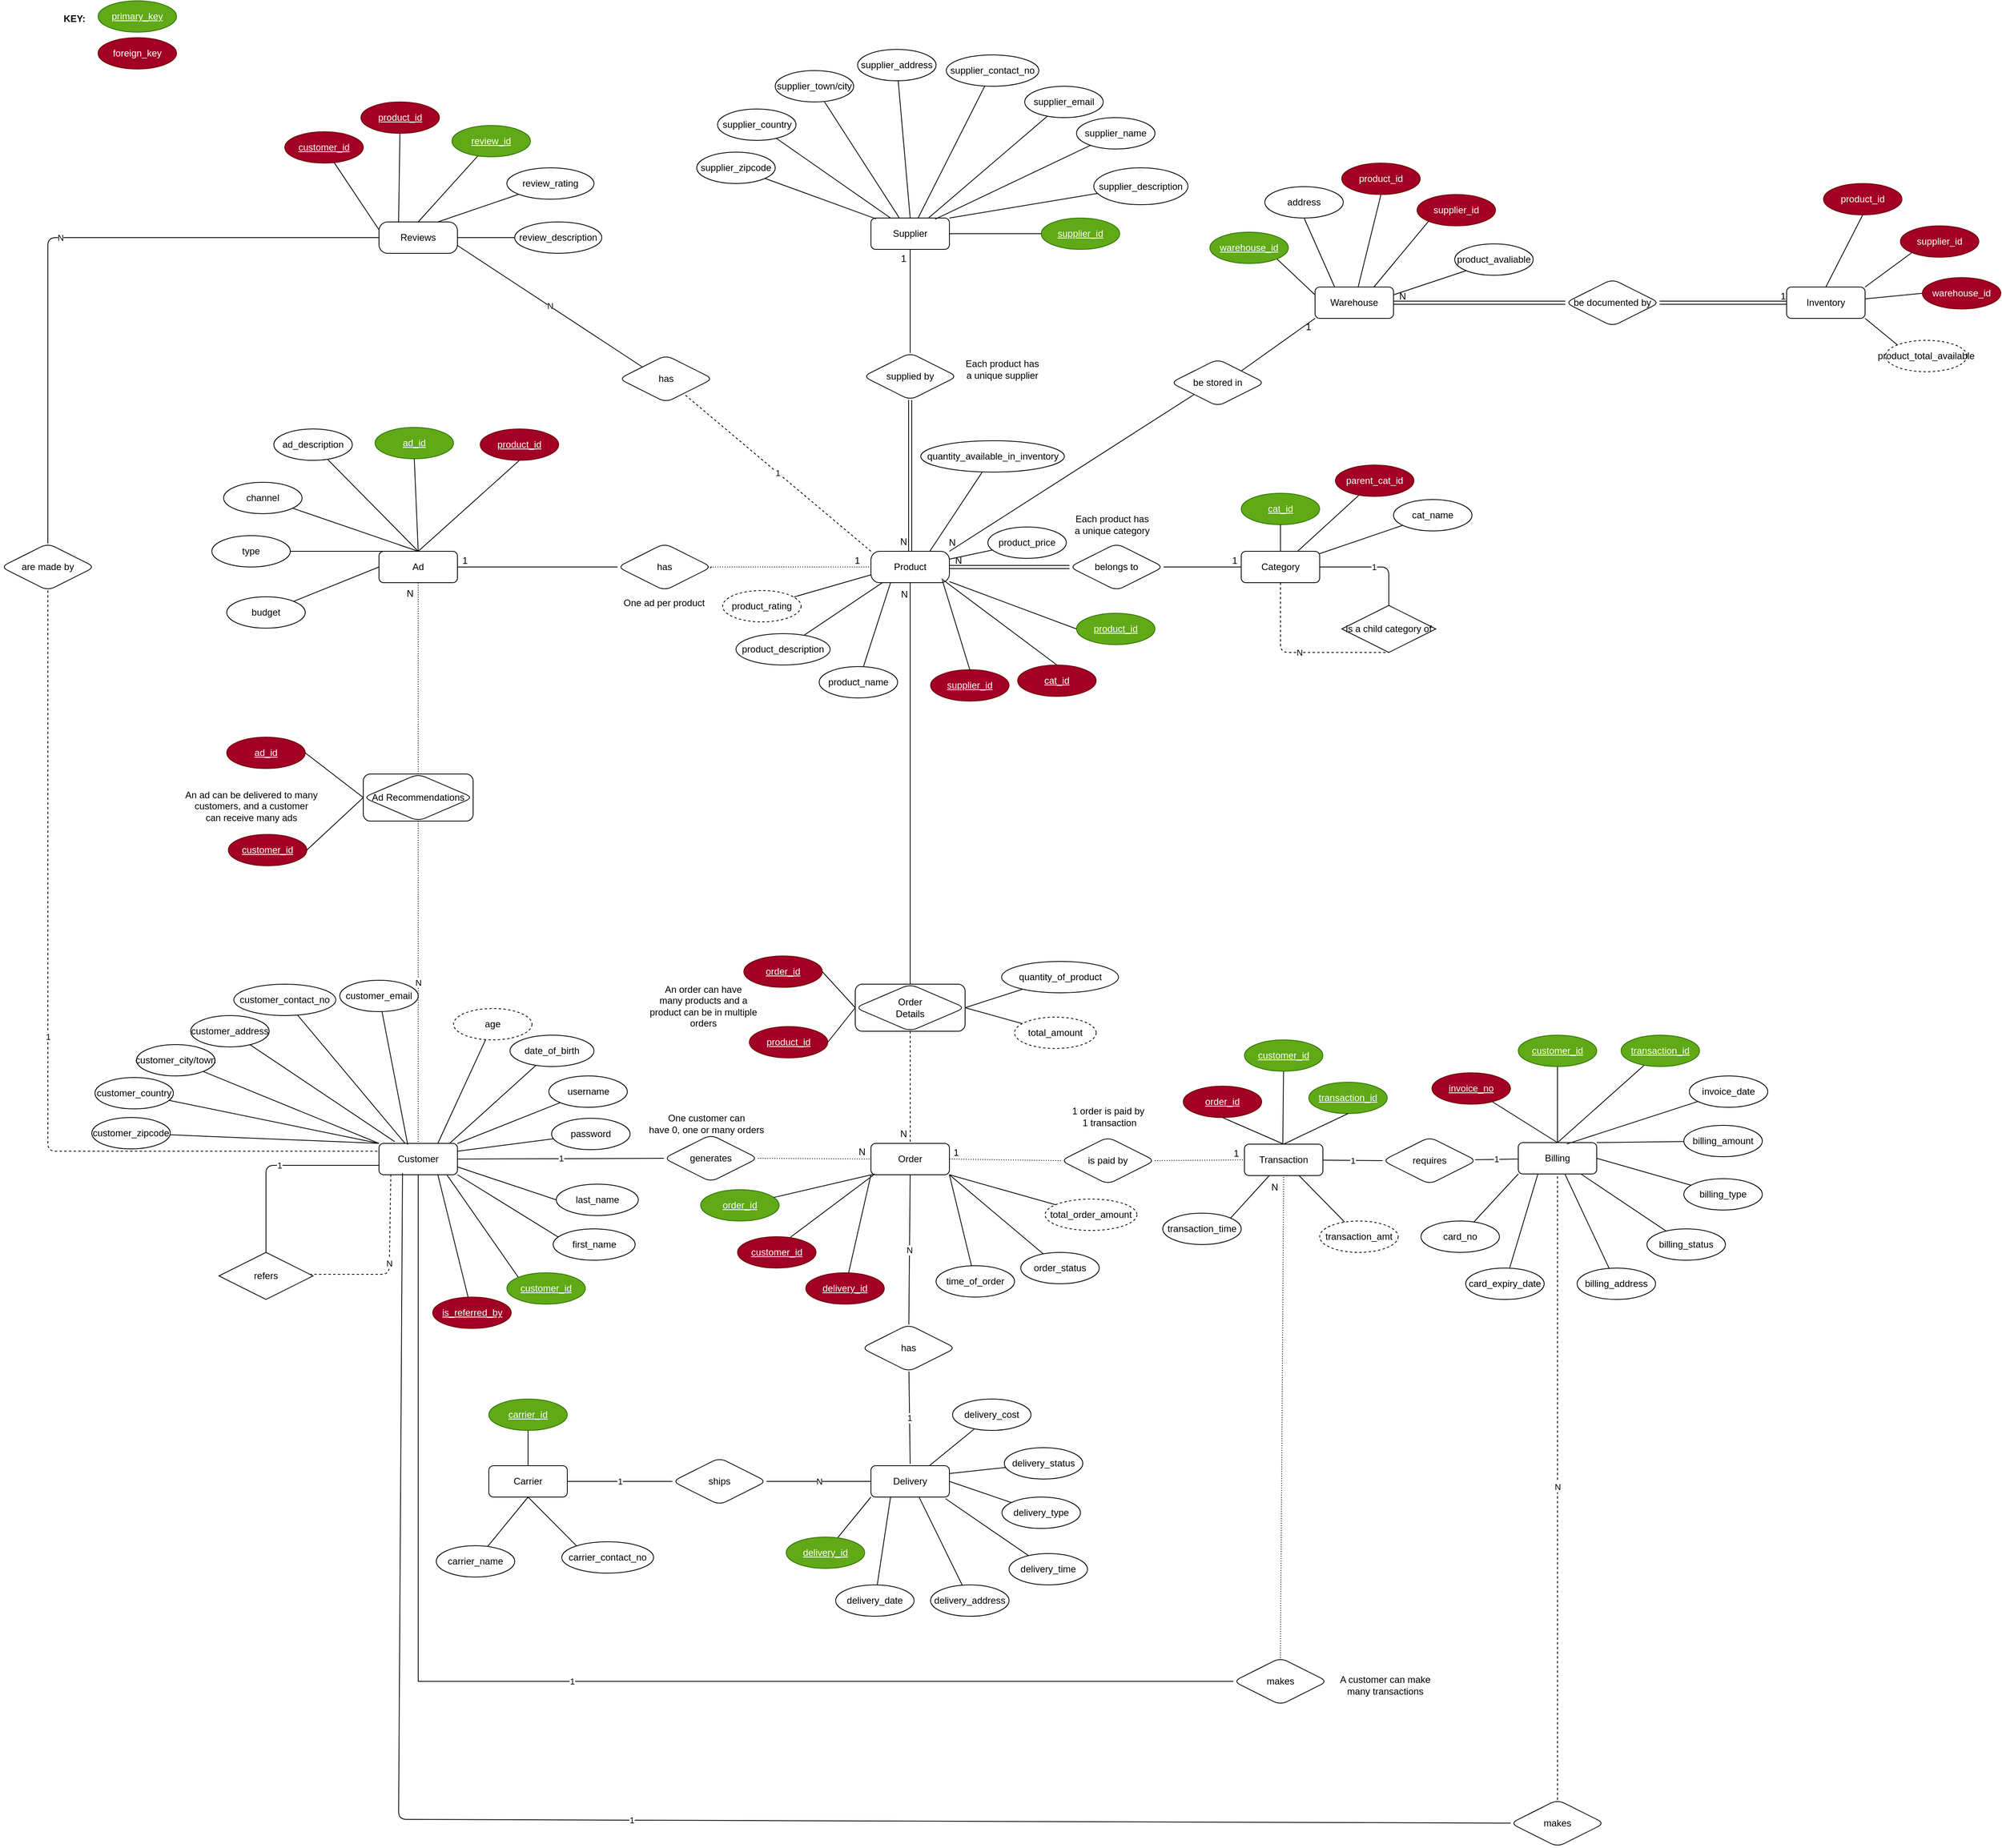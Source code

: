 <mxfile version="23.1.4" type="github">
  <diagram id="CGE-V-YyImQBMw3J6Rf1" name="Page-1">
    <mxGraphModel dx="2700" dy="1157" grid="0" gridSize="13" guides="1" tooltips="1" connect="1" arrows="1" fold="1" page="0" pageScale="1" pageWidth="827" pageHeight="1169" math="0" shadow="0">
      <root>
        <mxCell id="0" />
        <mxCell id="1" parent="0" />
        <mxCell id="248" value="N" style="edgeStyle=none;html=1;entryX=0.974;entryY=0.467;entryDx=0;entryDy=0;entryPerimeter=0;endArrow=none;endFill=0;exitX=0.151;exitY=0.991;exitDx=0;exitDy=0;exitPerimeter=0;dashed=1;" parent="1" source="2" target="233" edge="1">
          <mxGeometry relative="1" as="geometry">
            <Array as="points">
              <mxPoint x="-361" y="1312" />
            </Array>
          </mxGeometry>
        </mxCell>
        <mxCell id="2" value="Customer" style="whiteSpace=wrap;html=1;align=center;rounded=1;" parent="1" vertex="1">
          <mxGeometry x="-374" y="1145" width="100" height="40" as="geometry" />
        </mxCell>
        <mxCell id="192" value="1" style="edgeStyle=none;html=1;endArrow=none;endFill=0;exitX=0;exitY=0;exitDx=0;exitDy=0;dashed=1;" parent="1" source="3" target="191" edge="1">
          <mxGeometry relative="1" as="geometry" />
        </mxCell>
        <mxCell id="3" value="Product" style="whiteSpace=wrap;html=1;align=center;rounded=1;arcSize=28;" parent="1" vertex="1">
          <mxGeometry x="253" y="390" width="100" height="40" as="geometry" />
        </mxCell>
        <mxCell id="4" value="Order" style="whiteSpace=wrap;html=1;align=center;rounded=1;" parent="1" vertex="1">
          <mxGeometry x="253" y="1145" width="100" height="40" as="geometry" />
        </mxCell>
        <mxCell id="289" value="1" style="edgeStyle=none;html=1;entryX=0;entryY=0.5;entryDx=0;entryDy=0;endArrow=none;endFill=0;" parent="1" source="6" target="285" edge="1">
          <mxGeometry relative="1" as="geometry" />
        </mxCell>
        <mxCell id="6" value="Transaction" style="whiteSpace=wrap;html=1;align=center;rounded=1;" parent="1" vertex="1">
          <mxGeometry x="729" y="1146" width="100" height="40" as="geometry" />
        </mxCell>
        <mxCell id="7" value="Supplier" style="whiteSpace=wrap;html=1;align=center;rounded=1;" parent="1" vertex="1">
          <mxGeometry x="253" y="-35" width="100" height="40" as="geometry" />
        </mxCell>
        <mxCell id="157" value="N" style="edgeStyle=none;html=1;entryX=0.5;entryY=1;entryDx=0;entryDy=0;endArrow=none;endFill=0;dashed=1;" parent="1" source="8" target="155" edge="1">
          <mxGeometry relative="1" as="geometry">
            <Array as="points">
              <mxPoint x="775" y="519" />
            </Array>
          </mxGeometry>
        </mxCell>
        <mxCell id="8" value="Category" style="whiteSpace=wrap;html=1;align=center;rounded=1;" parent="1" vertex="1">
          <mxGeometry x="724.9" y="390" width="100" height="40" as="geometry" />
        </mxCell>
        <mxCell id="9" value="Ad" style="whiteSpace=wrap;html=1;align=center;rounded=1;" parent="1" vertex="1">
          <mxGeometry x="-374" y="390" width="100" height="40" as="geometry" />
        </mxCell>
        <mxCell id="10" value="belongs to" style="shape=rhombus;perimeter=rhombusPerimeter;whiteSpace=wrap;html=1;align=center;rounded=1;" parent="1" vertex="1">
          <mxGeometry x="506" y="380" width="120" height="60" as="geometry" />
        </mxCell>
        <mxCell id="21" value="" style="endArrow=none;html=1;rounded=1;entryX=0;entryY=0.5;entryDx=0;entryDy=0;exitX=1;exitY=0.5;exitDx=0;exitDy=0;" parent="1" source="10" target="8" edge="1">
          <mxGeometry relative="1" as="geometry">
            <mxPoint x="662.36" y="409.94" as="sourcePoint" />
            <mxPoint x="822" y="440" as="targetPoint" />
          </mxGeometry>
        </mxCell>
        <mxCell id="22" value="1" style="resizable=0;html=1;align=right;verticalAlign=bottom;rounded=1;" parent="21" connectable="0" vertex="1">
          <mxGeometry x="1" relative="1" as="geometry">
            <mxPoint x="-5" as="offset" />
          </mxGeometry>
        </mxCell>
        <mxCell id="23" value="" style="endArrow=none;html=1;rounded=1;entryX=1;entryY=0.5;entryDx=0;entryDy=0;shape=link;" parent="1" source="10" target="3" edge="1">
          <mxGeometry relative="1" as="geometry">
            <mxPoint x="403" y="422" as="sourcePoint" />
            <mxPoint x="364" y="422" as="targetPoint" />
          </mxGeometry>
        </mxCell>
        <mxCell id="24" value="N" style="resizable=0;html=1;align=right;verticalAlign=bottom;rounded=1;" parent="23" connectable="0" vertex="1">
          <mxGeometry x="1" relative="1" as="geometry">
            <mxPoint x="16" as="offset" />
          </mxGeometry>
        </mxCell>
        <mxCell id="25" value="cat_id" style="ellipse;whiteSpace=wrap;html=1;align=center;fontStyle=4;rounded=1;fillColor=#60a917;fontColor=#ffffff;strokeColor=#2D7600;" parent="1" vertex="1">
          <mxGeometry x="724.9" y="316" width="100" height="40" as="geometry" />
        </mxCell>
        <mxCell id="28" value="" style="endArrow=none;html=1;rounded=0;entryX=0.5;entryY=0;entryDx=0;entryDy=0;exitX=0.5;exitY=1;exitDx=0;exitDy=0;" parent="1" source="25" target="8" edge="1">
          <mxGeometry relative="1" as="geometry">
            <mxPoint x="462.9" y="474" as="sourcePoint" />
            <mxPoint x="622.9" y="474" as="targetPoint" />
          </mxGeometry>
        </mxCell>
        <mxCell id="32" value="&lt;u&gt;cat_id&lt;/u&gt;" style="ellipse;whiteSpace=wrap;html=1;align=center;rounded=1;fillColor=#a20025;fontColor=#ffffff;strokeColor=#6F0000;" parent="1" vertex="1">
          <mxGeometry x="440" y="535" width="100" height="40" as="geometry" />
        </mxCell>
        <mxCell id="35" value="product_id" style="ellipse;whiteSpace=wrap;html=1;align=center;fontStyle=4;rounded=1;fillColor=#60a917;fontColor=#ffffff;strokeColor=#2D7600;" parent="1" vertex="1">
          <mxGeometry x="515" y="469" width="100" height="40" as="geometry" />
        </mxCell>
        <mxCell id="36" value="" style="endArrow=none;html=1;rounded=0;exitX=0;exitY=0.5;exitDx=0;exitDy=0;" parent="1" source="35" target="3" edge="1">
          <mxGeometry relative="1" as="geometry">
            <mxPoint x="346" y="422" as="sourcePoint" />
            <mxPoint x="219" y="410" as="targetPoint" />
          </mxGeometry>
        </mxCell>
        <mxCell id="41" value="" style="endArrow=none;html=1;rounded=0;exitX=0.5;exitY=0;exitDx=0;exitDy=0;" parent="1" source="32" edge="1">
          <mxGeometry relative="1" as="geometry">
            <mxPoint x="327" y="422" as="sourcePoint" />
            <mxPoint x="343" y="425" as="targetPoint" />
          </mxGeometry>
        </mxCell>
        <mxCell id="51" value="&lt;div&gt;Order&lt;/div&gt;&lt;div&gt;Details&lt;/div&gt;" style="shape=associativeEntity;whiteSpace=wrap;html=1;align=center;rounded=1;" parent="1" vertex="1">
          <mxGeometry x="233" y="942" width="140" height="60" as="geometry" />
        </mxCell>
        <mxCell id="52" value="product_id" style="ellipse;whiteSpace=wrap;html=1;align=center;fontStyle=4;rounded=1;fillColor=#a20025;fontColor=#ffffff;strokeColor=#6F0000;" parent="1" vertex="1">
          <mxGeometry x="98" y="996" width="100" height="40" as="geometry" />
        </mxCell>
        <mxCell id="53" value="&lt;div&gt;order_id&lt;/div&gt;" style="ellipse;whiteSpace=wrap;html=1;align=center;fontStyle=4;rounded=1;fillColor=#a20025;fontColor=#ffffff;strokeColor=#6F0000;" parent="1" vertex="1">
          <mxGeometry x="91" y="906" width="100" height="40" as="geometry" />
        </mxCell>
        <mxCell id="56" value="" style="endArrow=none;html=1;rounded=0;entryX=0.5;entryY=0;entryDx=0;entryDy=0;exitX=0.5;exitY=1;exitDx=0;exitDy=0;dashed=1;" parent="1" source="51" target="4" edge="1">
          <mxGeometry relative="1" as="geometry">
            <mxPoint x="303" y="1032" as="sourcePoint" />
            <mxPoint x="316" y="1100" as="targetPoint" />
          </mxGeometry>
        </mxCell>
        <mxCell id="57" value="N" style="resizable=0;html=1;align=right;verticalAlign=bottom;rounded=1;" parent="56" connectable="0" vertex="1">
          <mxGeometry x="1" relative="1" as="geometry">
            <mxPoint x="-4" y="-4" as="offset" />
          </mxGeometry>
        </mxCell>
        <mxCell id="58" value="" style="endArrow=none;html=1;rounded=0;entryX=1;entryY=0.5;entryDx=0;entryDy=0;exitX=0;exitY=0.5;exitDx=0;exitDy=0;" parent="1" source="51" target="53" edge="1">
          <mxGeometry relative="1" as="geometry">
            <mxPoint x="156" y="865" as="sourcePoint" />
            <mxPoint x="316" y="865" as="targetPoint" />
          </mxGeometry>
        </mxCell>
        <mxCell id="59" value="" style="endArrow=none;html=1;rounded=0;entryX=1;entryY=0.5;entryDx=0;entryDy=0;exitX=0;exitY=0.5;exitDx=0;exitDy=0;" parent="1" source="51" target="52" edge="1">
          <mxGeometry relative="1" as="geometry">
            <mxPoint x="236" y="920" as="sourcePoint" />
            <mxPoint x="316" y="951" as="targetPoint" />
          </mxGeometry>
        </mxCell>
        <mxCell id="60" value="&lt;div&gt;order_id&lt;/div&gt;" style="ellipse;whiteSpace=wrap;html=1;align=center;fontStyle=4;rounded=1;fillColor=#60a917;fontColor=#ffffff;strokeColor=#2D7600;" parent="1" vertex="1">
          <mxGeometry x="36" y="1204" width="100" height="40" as="geometry" />
        </mxCell>
        <mxCell id="61" value="" style="endArrow=none;html=1;rounded=0;" parent="1" target="60" edge="1">
          <mxGeometry relative="1" as="geometry">
            <mxPoint x="258" y="1184" as="sourcePoint" />
            <mxPoint x="298" y="1277.67" as="targetPoint" />
          </mxGeometry>
        </mxCell>
        <mxCell id="62" value="" style="endArrow=none;html=1;rounded=0;entryX=0.673;entryY=0.018;entryDx=0;entryDy=0;entryPerimeter=0;" parent="1" target="64" edge="1">
          <mxGeometry relative="1" as="geometry">
            <mxPoint x="258" y="1184" as="sourcePoint" />
            <mxPoint x="214" y="1124" as="targetPoint" />
          </mxGeometry>
        </mxCell>
        <mxCell id="63" value="&lt;div&gt;One customer can&lt;/div&gt;&lt;div&gt;have 0, one or many orders&lt;br&gt;&lt;/div&gt;" style="text;html=1;align=center;verticalAlign=middle;resizable=0;points=[];autosize=1;strokeColor=none;fillColor=none;" parent="1" vertex="1">
          <mxGeometry x="-40.5" y="1099" width="167" height="41" as="geometry" />
        </mxCell>
        <mxCell id="64" value="&lt;div&gt;customer_id&lt;/div&gt;" style="ellipse;whiteSpace=wrap;html=1;align=center;fontStyle=4;rounded=1;fillColor=#a20025;fontColor=#ffffff;strokeColor=#6F0000;" parent="1" vertex="1">
          <mxGeometry x="83" y="1264" width="100" height="40" as="geometry" />
        </mxCell>
        <mxCell id="66" value="supplied by" style="shape=rhombus;perimeter=rhombusPerimeter;whiteSpace=wrap;html=1;align=center;rounded=1;" parent="1" vertex="1">
          <mxGeometry x="243" y="137" width="120" height="60" as="geometry" />
        </mxCell>
        <mxCell id="67" value="" style="endArrow=none;html=1;rounded=1;entryX=0.5;entryY=1;entryDx=0;entryDy=0;exitX=0.5;exitY=0;exitDx=0;exitDy=0;" parent="1" source="66" target="7" edge="1">
          <mxGeometry relative="1" as="geometry">
            <mxPoint x="515" y="263" as="sourcePoint" />
            <mxPoint x="564.64" y="329" as="targetPoint" />
          </mxGeometry>
        </mxCell>
        <mxCell id="68" value="1" style="resizable=0;html=1;align=right;verticalAlign=bottom;rounded=1;" parent="67" connectable="0" vertex="1">
          <mxGeometry x="1" relative="1" as="geometry">
            <mxPoint x="-5" y="20" as="offset" />
          </mxGeometry>
        </mxCell>
        <mxCell id="69" value="" style="endArrow=none;html=1;rounded=1;exitX=0.5;exitY=1;exitDx=0;exitDy=0;entryX=0.5;entryY=0;entryDx=0;entryDy=0;shape=link;" parent="1" source="66" target="3" edge="1">
          <mxGeometry relative="1" as="geometry">
            <mxPoint x="385" y="313" as="sourcePoint" />
            <mxPoint x="335" y="301" as="targetPoint" />
          </mxGeometry>
        </mxCell>
        <mxCell id="70" value="N" style="resizable=0;html=1;align=right;verticalAlign=bottom;rounded=1;" parent="69" connectable="0" vertex="1">
          <mxGeometry x="1" relative="1" as="geometry">
            <mxPoint x="-4" y="-4" as="offset" />
          </mxGeometry>
        </mxCell>
        <mxCell id="71" value="supplier_id" style="ellipse;whiteSpace=wrap;html=1;align=center;fontStyle=4;rounded=1;fillColor=#60a917;fontColor=#ffffff;strokeColor=#2D7600;" parent="1" vertex="1">
          <mxGeometry x="470" y="-35" width="100" height="40" as="geometry" />
        </mxCell>
        <mxCell id="72" value="" style="endArrow=none;html=1;rounded=0;entryX=0;entryY=0.5;entryDx=0;entryDy=0;exitX=1;exitY=0.5;exitDx=0;exitDy=0;" parent="1" source="7" target="71" edge="1">
          <mxGeometry relative="1" as="geometry">
            <mxPoint x="373" y="162" as="sourcePoint" />
            <mxPoint x="331" y="172" as="targetPoint" />
          </mxGeometry>
        </mxCell>
        <mxCell id="73" value="Each product has&lt;br&gt; a unique supplier" style="text;html=1;align=center;verticalAlign=middle;resizable=0;points=[];autosize=1;strokeColor=none;fillColor=none;" parent="1" vertex="1">
          <mxGeometry x="363" y="137" width="114" height="41" as="geometry" />
        </mxCell>
        <mxCell id="74" value="generates" style="shape=rhombus;perimeter=rhombusPerimeter;whiteSpace=wrap;html=1;align=center;rounded=1;" parent="1" vertex="1">
          <mxGeometry x="-11" y="1134" width="120" height="60" as="geometry" />
        </mxCell>
        <mxCell id="75" value="" style="endArrow=none;html=1;rounded=0;exitX=0.865;exitY=1.001;exitDx=0;exitDy=0;entryX=0;entryY=0;entryDx=0;entryDy=0;exitPerimeter=0;" parent="1" source="2" target="76" edge="1">
          <mxGeometry relative="1" as="geometry">
            <mxPoint x="-217" y="1159.67" as="sourcePoint" />
            <mxPoint x="-217" y="1197.34" as="targetPoint" />
          </mxGeometry>
        </mxCell>
        <mxCell id="76" value="&lt;div&gt;customer_id&lt;/div&gt;" style="ellipse;whiteSpace=wrap;html=1;align=center;fontStyle=4;rounded=1;fillColor=#60a917;fontColor=#ffffff;strokeColor=#2D7600;" parent="1" vertex="1">
          <mxGeometry x="-211" y="1310" width="100" height="40" as="geometry" />
        </mxCell>
        <mxCell id="77" value="Each product has&lt;br&gt; a unique category" style="text;html=1;align=center;verticalAlign=middle;resizable=0;points=[];autosize=1;strokeColor=none;fillColor=none;" parent="1" vertex="1">
          <mxGeometry x="502" y="335" width="115" height="41" as="geometry" />
        </mxCell>
        <mxCell id="78" value="1" style="endArrow=none;html=1;rounded=0;entryX=1;entryY=0.5;entryDx=0;entryDy=0;exitX=0;exitY=0.5;exitDx=0;exitDy=0;" parent="1" source="74" target="2" edge="1">
          <mxGeometry relative="1" as="geometry">
            <mxPoint x="-124" y="1165" as="sourcePoint" />
            <mxPoint x="173" y="913.67" as="targetPoint" />
          </mxGeometry>
        </mxCell>
        <mxCell id="80" value="" style="endArrow=none;html=1;rounded=0;dashed=1;dashPattern=1 2;exitX=1;exitY=0.5;exitDx=0;exitDy=0;entryX=0;entryY=0.5;entryDx=0;entryDy=0;" parent="1" source="74" target="4" edge="1">
          <mxGeometry relative="1" as="geometry">
            <mxPoint x="120" y="965.67" as="sourcePoint" />
            <mxPoint x="280" y="965.67" as="targetPoint" />
          </mxGeometry>
        </mxCell>
        <mxCell id="81" value="N" style="resizable=0;html=1;align=right;verticalAlign=bottom;" parent="80" connectable="0" vertex="1">
          <mxGeometry x="1" relative="1" as="geometry">
            <mxPoint x="-6" as="offset" />
          </mxGeometry>
        </mxCell>
        <mxCell id="82" value="" style="endArrow=none;html=1;rounded=0;entryX=0.5;entryY=1;entryDx=0;entryDy=0;exitX=0.5;exitY=0;exitDx=0;exitDy=0;" parent="1" source="51" target="3" edge="1">
          <mxGeometry relative="1" as="geometry">
            <mxPoint x="180" y="582" as="sourcePoint" />
            <mxPoint x="340" y="582" as="targetPoint" />
          </mxGeometry>
        </mxCell>
        <mxCell id="83" value="N" style="resizable=0;html=1;align=right;verticalAlign=bottom;" parent="82" connectable="0" vertex="1">
          <mxGeometry x="1" relative="1" as="geometry">
            <mxPoint x="-3" y="23" as="offset" />
          </mxGeometry>
        </mxCell>
        <mxCell id="86" value="&lt;div&gt;An order can have&lt;/div&gt;&lt;div&gt;many products and a&lt;/div&gt;&lt;div&gt;product can be in multiple&lt;/div&gt;&lt;div&gt;orders&lt;br&gt;&lt;/div&gt;" style="text;html=1;align=center;verticalAlign=middle;resizable=0;points=[];autosize=1;strokeColor=none;fillColor=none;" parent="1" vertex="1">
          <mxGeometry x="-40.5" y="935" width="159" height="70" as="geometry" />
        </mxCell>
        <mxCell id="87" value="supplier_id" style="ellipse;whiteSpace=wrap;html=1;align=center;fontStyle=4;rounded=1;fillColor=#a20025;fontColor=#ffffff;strokeColor=#6F0000;" parent="1" vertex="1">
          <mxGeometry x="329" y="541" width="100" height="40" as="geometry" />
        </mxCell>
        <mxCell id="88" value="" style="endArrow=none;html=1;rounded=0;exitX=0.5;exitY=0;exitDx=0;exitDy=0;" parent="1" source="87" edge="1">
          <mxGeometry relative="1" as="geometry">
            <mxPoint x="346" y="546" as="sourcePoint" />
            <mxPoint x="344" y="427" as="targetPoint" />
          </mxGeometry>
        </mxCell>
        <mxCell id="89" value="is paid by" style="shape=rhombus;perimeter=rhombusPerimeter;whiteSpace=wrap;html=1;align=center;rounded=1;" parent="1" vertex="1">
          <mxGeometry x="495" y="1137" width="120" height="60" as="geometry" />
        </mxCell>
        <mxCell id="90" value="" style="endArrow=none;html=1;rounded=0;dashed=1;dashPattern=1 2;entryX=0;entryY=0.5;entryDx=0;entryDy=0;exitX=1;exitY=0.5;exitDx=0;exitDy=0;" parent="1" source="89" target="6" edge="1">
          <mxGeometry relative="1" as="geometry">
            <mxPoint x="651" y="1166" as="sourcePoint" />
            <mxPoint x="787" y="1029" as="targetPoint" />
          </mxGeometry>
        </mxCell>
        <mxCell id="91" value="1" style="resizable=0;html=1;align=right;verticalAlign=bottom;" parent="90" connectable="0" vertex="1">
          <mxGeometry x="1" relative="1" as="geometry">
            <mxPoint x="-6" as="offset" />
          </mxGeometry>
        </mxCell>
        <mxCell id="92" value="" style="endArrow=none;html=1;rounded=0;dashed=1;dashPattern=1 2;exitX=0;exitY=0.5;exitDx=0;exitDy=0;entryX=1;entryY=0.5;entryDx=0;entryDy=0;" parent="1" source="89" target="4" edge="1">
          <mxGeometry relative="1" as="geometry">
            <mxPoint x="551" y="941" as="sourcePoint" />
            <mxPoint x="711" y="941" as="targetPoint" />
          </mxGeometry>
        </mxCell>
        <mxCell id="93" value="1" style="resizable=0;html=1;align=right;verticalAlign=bottom;" parent="92" connectable="0" vertex="1">
          <mxGeometry x="1" relative="1" as="geometry">
            <mxPoint x="12" as="offset" />
          </mxGeometry>
        </mxCell>
        <mxCell id="94" value="transaction_id" style="ellipse;whiteSpace=wrap;html=1;align=center;fontStyle=4;rounded=1;fillColor=#60a917;fontColor=#ffffff;strokeColor=#2D7600;" parent="1" vertex="1">
          <mxGeometry x="811" y="1067" width="100" height="40" as="geometry" />
        </mxCell>
        <mxCell id="95" value="" style="endArrow=none;html=1;rounded=0;exitX=0.5;exitY=1;exitDx=0;exitDy=0;entryX=0.5;entryY=0;entryDx=0;entryDy=0;" parent="1" source="94" target="6" edge="1">
          <mxGeometry relative="1" as="geometry">
            <mxPoint x="1125" y="1066" as="sourcePoint" />
            <mxPoint x="1032" y="930" as="targetPoint" />
          </mxGeometry>
        </mxCell>
        <mxCell id="99" value="&lt;div&gt;1 order is paid by&lt;/div&gt;&lt;div&gt;&amp;nbsp;1 transaction&lt;/div&gt;" style="text;html=1;align=center;verticalAlign=middle;resizable=0;points=[];autosize=1;strokeColor=none;fillColor=none;" parent="1" vertex="1">
          <mxGeometry x="499" y="1090" width="112" height="41" as="geometry" />
        </mxCell>
        <mxCell id="106" value="" style="endArrow=none;html=1;rounded=0;dashed=1;dashPattern=1 2;entryX=0.5;entryY=1;entryDx=0;entryDy=0;exitX=0.5;exitY=0;exitDx=0;exitDy=0;" parent="1" source="129" target="9" edge="1">
          <mxGeometry relative="1" as="geometry">
            <mxPoint x="-201" y="543" as="sourcePoint" />
            <mxPoint x="138" y="501" as="targetPoint" />
          </mxGeometry>
        </mxCell>
        <mxCell id="107" value="N" style="resizable=0;html=1;align=right;verticalAlign=bottom;" parent="106" connectable="0" vertex="1">
          <mxGeometry x="1" relative="1" as="geometry">
            <mxPoint x="-6" y="22" as="offset" />
          </mxGeometry>
        </mxCell>
        <mxCell id="108" value="&lt;u&gt;ad_id&lt;/u&gt;" style="ellipse;whiteSpace=wrap;html=1;align=center;rounded=1;fillColor=#60a917;fontColor=#ffffff;strokeColor=#2D7600;" parent="1" vertex="1">
          <mxGeometry x="-379" y="232" width="100" height="40" as="geometry" />
        </mxCell>
        <mxCell id="111" value="" style="endArrow=none;html=1;rounded=0;exitX=0.5;exitY=1;exitDx=0;exitDy=0;entryX=0.5;entryY=0;entryDx=0;entryDy=0;" parent="1" source="108" target="9" edge="1">
          <mxGeometry relative="1" as="geometry">
            <mxPoint x="-119" y="362" as="sourcePoint" />
            <mxPoint x="-193" y="350.0" as="targetPoint" />
          </mxGeometry>
        </mxCell>
        <mxCell id="112" value="N" style="endArrow=none;html=1;rounded=0;dashed=1;dashPattern=1 2;entryX=0.5;entryY=0;entryDx=0;entryDy=0;exitX=0.5;exitY=1;exitDx=0;exitDy=0;" parent="1" source="129" target="2" edge="1">
          <mxGeometry relative="1" as="geometry">
            <mxPoint x="-324.0" y="898" as="sourcePoint" />
            <mxPoint x="138" y="921" as="targetPoint" />
          </mxGeometry>
        </mxCell>
        <mxCell id="119" value="" style="endArrow=none;html=1;rounded=0;dashed=1;dashPattern=1 2;entryX=0;entryY=0.5;entryDx=0;entryDy=0;exitX=0.938;exitY=0.5;exitDx=0;exitDy=0;exitPerimeter=0;" parent="1" source="114" target="3" edge="1">
          <mxGeometry relative="1" as="geometry">
            <mxPoint x="102" y="378" as="sourcePoint" />
            <mxPoint x="262" y="378" as="targetPoint" />
          </mxGeometry>
        </mxCell>
        <mxCell id="120" value="1" style="resizable=0;html=1;align=right;verticalAlign=bottom;" parent="119" connectable="0" vertex="1">
          <mxGeometry x="1" relative="1" as="geometry">
            <mxPoint x="-14" as="offset" />
          </mxGeometry>
        </mxCell>
        <mxCell id="121" value="" style="endArrow=none;html=1;rounded=0;entryX=1;entryY=0.5;entryDx=0;entryDy=0;startArrow=none;exitX=0;exitY=0.5;exitDx=0;exitDy=0;" parent="1" source="114" target="9" edge="1">
          <mxGeometry relative="1" as="geometry">
            <mxPoint x="-136" y="410" as="sourcePoint" />
            <mxPoint x="159" y="423.0" as="targetPoint" />
          </mxGeometry>
        </mxCell>
        <mxCell id="122" value="1" style="resizable=0;html=1;align=right;verticalAlign=bottom;" parent="121" connectable="0" vertex="1">
          <mxGeometry x="1" relative="1" as="geometry">
            <mxPoint x="13" as="offset" />
          </mxGeometry>
        </mxCell>
        <mxCell id="123" value="One ad per product" style="text;html=1;align=center;verticalAlign=middle;resizable=0;points=[];autosize=1;strokeColor=none;fillColor=none;" parent="1" vertex="1">
          <mxGeometry x="-73" y="443" width="123" height="26" as="geometry" />
        </mxCell>
        <mxCell id="124" value="&lt;div&gt;An ad can be delivered to many&lt;/div&gt;&lt;div&gt;customers, and a customer&lt;/div&gt;&lt;div&gt;can receive many ads&lt;br&gt;&lt;/div&gt;" style="text;html=1;align=center;verticalAlign=middle;resizable=0;points=[];autosize=1;strokeColor=none;fillColor=none;" parent="1" vertex="1">
          <mxGeometry x="-631" y="687" width="188" height="55" as="geometry" />
        </mxCell>
        <mxCell id="125" value="makes" style="shape=rhombus;perimeter=rhombusPerimeter;whiteSpace=wrap;html=1;align=center;rounded=1;" parent="1" vertex="1">
          <mxGeometry x="714.9" y="1801" width="120" height="60" as="geometry" />
        </mxCell>
        <mxCell id="129" value="&lt;div&gt;Ad Recommendations&lt;/div&gt;" style="shape=associativeEntity;whiteSpace=wrap;html=1;align=center;rounded=1;" parent="1" vertex="1">
          <mxGeometry x="-394" y="674" width="140" height="60" as="geometry" />
        </mxCell>
        <mxCell id="130" value="customer_id" style="ellipse;whiteSpace=wrap;html=1;align=center;fontStyle=4;rounded=1;fillColor=#a20025;fontColor=#ffffff;strokeColor=#6F0000;" parent="1" vertex="1">
          <mxGeometry x="-566" y="751" width="100" height="40" as="geometry" />
        </mxCell>
        <mxCell id="131" value="&lt;div&gt;ad_id&lt;/div&gt;" style="ellipse;whiteSpace=wrap;html=1;align=center;fontStyle=4;rounded=1;fillColor=#a20025;fontColor=#ffffff;strokeColor=#6F0000;" parent="1" vertex="1">
          <mxGeometry x="-568" y="627" width="100" height="40" as="geometry" />
        </mxCell>
        <mxCell id="134" value="" style="endArrow=none;html=1;rounded=0;exitX=1;exitY=0.5;exitDx=0;exitDy=0;entryX=0;entryY=0.5;entryDx=0;entryDy=0;" parent="1" source="131" target="129" edge="1">
          <mxGeometry relative="1" as="geometry">
            <mxPoint x="-273" y="553" as="sourcePoint" />
            <mxPoint x="-113" y="553" as="targetPoint" />
          </mxGeometry>
        </mxCell>
        <mxCell id="135" value="" style="endArrow=none;html=1;rounded=0;exitX=1;exitY=0.5;exitDx=0;exitDy=0;entryX=0;entryY=0.5;entryDx=0;entryDy=0;" parent="1" source="130" target="129" edge="1">
          <mxGeometry relative="1" as="geometry">
            <mxPoint x="-286.0" y="841.0" as="sourcePoint" />
            <mxPoint x="-394.0" y="868" as="targetPoint" />
          </mxGeometry>
        </mxCell>
        <mxCell id="136" value="&lt;div&gt;A customer can make&lt;/div&gt;&lt;div&gt;many transactions&lt;br&gt;&lt;/div&gt;" style="text;html=1;align=center;verticalAlign=middle;resizable=0;points=[];autosize=1;strokeColor=none;fillColor=none;" parent="1" vertex="1">
          <mxGeometry x="839" y="1815" width="137" height="41" as="geometry" />
        </mxCell>
        <mxCell id="141" value="product_id" style="ellipse;whiteSpace=wrap;html=1;align=center;fontStyle=4;rounded=1;fillColor=#a20025;fontColor=#ffffff;strokeColor=#6F0000;" parent="1" vertex="1">
          <mxGeometry x="-245" y="234" width="100" height="40" as="geometry" />
        </mxCell>
        <mxCell id="142" value="" style="endArrow=none;html=1;rounded=0;entryX=0.5;entryY=1;entryDx=0;entryDy=0;exitX=0.5;exitY=0;exitDx=0;exitDy=0;" parent="1" source="9" target="141" edge="1">
          <mxGeometry relative="1" as="geometry">
            <mxPoint x="123" y="511" as="sourcePoint" />
            <mxPoint x="283" y="511" as="targetPoint" />
          </mxGeometry>
        </mxCell>
        <mxCell id="143" value="" style="endArrow=none;html=1;rounded=0;dashed=1;dashPattern=1 2;entryX=0.5;entryY=1;entryDx=0;entryDy=0;exitX=0.5;exitY=0;exitDx=0;exitDy=0;" parent="1" source="125" target="6" edge="1">
          <mxGeometry relative="1" as="geometry">
            <mxPoint x="201" y="1105" as="sourcePoint" />
            <mxPoint x="361" y="1105" as="targetPoint" />
          </mxGeometry>
        </mxCell>
        <mxCell id="144" value="N" style="resizable=0;html=1;align=right;verticalAlign=bottom;" parent="143" connectable="0" vertex="1">
          <mxGeometry x="1" relative="1" as="geometry">
            <mxPoint x="-6" y="23" as="offset" />
          </mxGeometry>
        </mxCell>
        <mxCell id="145" value="1" style="endArrow=none;html=1;rounded=0;entryX=0.5;entryY=1;entryDx=0;entryDy=0;exitX=0;exitY=0.5;exitDx=0;exitDy=0;" parent="1" source="125" target="2" edge="1">
          <mxGeometry relative="1" as="geometry">
            <mxPoint x="657" y="1257" as="sourcePoint" />
            <mxPoint x="383" y="1033" as="targetPoint" />
            <Array as="points">
              <mxPoint x="-324" y="1831" />
            </Array>
          </mxGeometry>
        </mxCell>
        <mxCell id="148" value="order_id" style="ellipse;whiteSpace=wrap;html=1;align=center;fontStyle=4;rounded=1;fillColor=#a20025;fontColor=#ffffff;strokeColor=#6F0000;" parent="1" vertex="1">
          <mxGeometry x="651" y="1072" width="100" height="40" as="geometry" />
        </mxCell>
        <mxCell id="150" value="" style="endArrow=none;html=1;rounded=0;entryX=0.5;entryY=0;entryDx=0;entryDy=0;exitX=0.5;exitY=1;exitDx=0;exitDy=0;" parent="1" source="148" target="6" edge="1">
          <mxGeometry relative="1" as="geometry">
            <mxPoint x="460" y="1071" as="sourcePoint" />
            <mxPoint x="620" y="1071" as="targetPoint" />
          </mxGeometry>
        </mxCell>
        <mxCell id="152" style="edgeStyle=none;html=1;endArrow=none;endFill=0;" parent="1" source="151" target="8" edge="1">
          <mxGeometry relative="1" as="geometry" />
        </mxCell>
        <mxCell id="151" value="parent_cat_id" style="ellipse;whiteSpace=wrap;html=1;align=center;fontStyle=0;rounded=1;fillColor=#a20025;fontColor=#ffffff;strokeColor=#6F0000;" parent="1" vertex="1">
          <mxGeometry x="845" y="280" width="100" height="40" as="geometry" />
        </mxCell>
        <mxCell id="154" style="edgeStyle=none;html=1;endArrow=none;endFill=0;" parent="1" source="153" target="8" edge="1">
          <mxGeometry relative="1" as="geometry" />
        </mxCell>
        <mxCell id="153" value="cat_name" style="ellipse;whiteSpace=wrap;html=1;align=center;fontStyle=0;rounded=1;" parent="1" vertex="1">
          <mxGeometry x="919" y="324" width="100" height="40" as="geometry" />
        </mxCell>
        <mxCell id="156" value="1" style="edgeStyle=none;html=1;entryX=1;entryY=0.5;entryDx=0;entryDy=0;endArrow=none;endFill=0;" parent="1" source="155" target="8" edge="1">
          <mxGeometry relative="1" as="geometry">
            <Array as="points">
              <mxPoint x="913" y="410" />
            </Array>
          </mxGeometry>
        </mxCell>
        <mxCell id="155" value="is a child category of" style="shape=rhombus;perimeter=rhombusPerimeter;whiteSpace=wrap;html=1;align=center;" parent="1" vertex="1">
          <mxGeometry x="853" y="459" width="120" height="60" as="geometry" />
        </mxCell>
        <mxCell id="158" value="primary_key" style="ellipse;whiteSpace=wrap;html=1;align=center;fontStyle=4;rounded=1;fillColor=#60a917;fontColor=#ffffff;strokeColor=#2D7600;" parent="1" vertex="1">
          <mxGeometry x="-732" y="-312" width="100" height="40" as="geometry" />
        </mxCell>
        <mxCell id="159" value="foreign_key" style="ellipse;whiteSpace=wrap;html=1;align=center;fontStyle=0;rounded=1;fillColor=#a20025;fontColor=#ffffff;strokeColor=#6F0000;" parent="1" vertex="1">
          <mxGeometry x="-732" y="-265" width="100" height="40" as="geometry" />
        </mxCell>
        <mxCell id="161" value="KEY:" style="text;html=1;strokeColor=none;fillColor=none;align=center;verticalAlign=middle;whiteSpace=wrap;rounded=0;fontStyle=1" parent="1" vertex="1">
          <mxGeometry x="-792" y="-304" width="60" height="30" as="geometry" />
        </mxCell>
        <mxCell id="165" style="edgeStyle=none;html=1;entryX=0.5;entryY=0;entryDx=0;entryDy=0;endArrow=none;endFill=0;" parent="1" source="162" target="9" edge="1">
          <mxGeometry relative="1" as="geometry" />
        </mxCell>
        <mxCell id="162" value="ad_description" style="ellipse;whiteSpace=wrap;html=1;align=center;fontStyle=0;rounded=1;" parent="1" vertex="1">
          <mxGeometry x="-508" y="234" width="100" height="40" as="geometry" />
        </mxCell>
        <mxCell id="166" style="edgeStyle=none;html=1;entryX=0.5;entryY=0;entryDx=0;entryDy=0;endArrow=none;endFill=0;" parent="1" source="163" target="9" edge="1">
          <mxGeometry relative="1" as="geometry" />
        </mxCell>
        <mxCell id="163" value="channel" style="ellipse;whiteSpace=wrap;html=1;align=center;fontStyle=0;rounded=1;" parent="1" vertex="1">
          <mxGeometry x="-572" y="302" width="100" height="40" as="geometry" />
        </mxCell>
        <mxCell id="169" style="edgeStyle=none;html=1;entryX=0.5;entryY=0;entryDx=0;entryDy=0;endArrow=none;endFill=0;" parent="1" source="167" target="9" edge="1">
          <mxGeometry relative="1" as="geometry" />
        </mxCell>
        <mxCell id="167" value="type" style="ellipse;whiteSpace=wrap;html=1;align=center;fontStyle=0;rounded=1;" parent="1" vertex="1">
          <mxGeometry x="-587" y="370" width="100" height="40" as="geometry" />
        </mxCell>
        <mxCell id="170" style="edgeStyle=none;html=1;entryX=0;entryY=0.5;entryDx=0;entryDy=0;endArrow=none;endFill=0;" parent="1" source="168" target="9" edge="1">
          <mxGeometry relative="1" as="geometry" />
        </mxCell>
        <mxCell id="168" value="budget" style="ellipse;whiteSpace=wrap;html=1;align=center;fontStyle=0;rounded=1;" parent="1" vertex="1">
          <mxGeometry x="-568" y="448" width="100" height="40" as="geometry" />
        </mxCell>
        <mxCell id="174" style="edgeStyle=none;html=1;entryX=1;entryY=0;entryDx=0;entryDy=0;endArrow=none;endFill=0;" parent="1" source="171" target="7" edge="1">
          <mxGeometry relative="1" as="geometry" />
        </mxCell>
        <mxCell id="171" value="supplier_description" style="ellipse;whiteSpace=wrap;html=1;fontSize=12;" parent="1" vertex="1">
          <mxGeometry x="537" y="-99" width="120" height="47" as="geometry" />
        </mxCell>
        <mxCell id="175" style="edgeStyle=none;html=1;entryX=0.817;entryY=0.039;entryDx=0;entryDy=0;entryPerimeter=0;endArrow=none;endFill=0;" parent="1" source="173" target="7" edge="1">
          <mxGeometry relative="1" as="geometry" />
        </mxCell>
        <mxCell id="173" value="supplier_name" style="ellipse;whiteSpace=wrap;html=1;align=center;fontStyle=0;rounded=1;" parent="1" vertex="1">
          <mxGeometry x="515" y="-163" width="100" height="40" as="geometry" />
        </mxCell>
        <mxCell id="178" style="edgeStyle=none;html=1;endArrow=none;endFill=0;" parent="1" source="176" target="7" edge="1">
          <mxGeometry relative="1" as="geometry" />
        </mxCell>
        <mxCell id="176" value="supplier_email" style="ellipse;whiteSpace=wrap;html=1;align=center;fontStyle=0;rounded=1;" parent="1" vertex="1">
          <mxGeometry x="449" y="-203" width="100" height="40" as="geometry" />
        </mxCell>
        <mxCell id="179" style="edgeStyle=none;html=1;endArrow=none;endFill=0;" parent="1" source="177" target="7" edge="1">
          <mxGeometry relative="1" as="geometry" />
        </mxCell>
        <mxCell id="177" value="supplier_contact_no" style="ellipse;whiteSpace=wrap;html=1;align=center;fontStyle=0;rounded=1;" parent="1" vertex="1">
          <mxGeometry x="349" y="-243" width="118" height="40" as="geometry" />
        </mxCell>
        <mxCell id="181" style="edgeStyle=none;html=1;entryX=0.5;entryY=0;entryDx=0;entryDy=0;endArrow=none;endFill=0;" parent="1" source="180" target="7" edge="1">
          <mxGeometry relative="1" as="geometry" />
        </mxCell>
        <mxCell id="180" value="supplier_address" style="ellipse;whiteSpace=wrap;html=1;align=center;fontStyle=0;rounded=1;" parent="1" vertex="1">
          <mxGeometry x="236" y="-250" width="100" height="40" as="geometry" />
        </mxCell>
        <mxCell id="184" style="edgeStyle=none;html=1;entryX=0.365;entryY=0.012;entryDx=0;entryDy=0;entryPerimeter=0;endArrow=none;endFill=0;" parent="1" source="182" target="7" edge="1">
          <mxGeometry relative="1" as="geometry" />
        </mxCell>
        <mxCell id="182" value="supplier_town/city" style="ellipse;whiteSpace=wrap;html=1;align=center;fontStyle=0;rounded=1;" parent="1" vertex="1">
          <mxGeometry x="131" y="-223" width="100" height="40" as="geometry" />
        </mxCell>
        <mxCell id="186" style="edgeStyle=none;html=1;entryX=0.25;entryY=0;entryDx=0;entryDy=0;endArrow=none;endFill=0;" parent="1" source="183" target="7" edge="1">
          <mxGeometry relative="1" as="geometry" />
        </mxCell>
        <mxCell id="183" value="supplier_country" style="ellipse;whiteSpace=wrap;html=1;align=center;fontStyle=0;rounded=1;" parent="1" vertex="1">
          <mxGeometry x="57.5" y="-174" width="100" height="40" as="geometry" />
        </mxCell>
        <mxCell id="187" style="edgeStyle=none;html=1;entryX=0.064;entryY=0.026;entryDx=0;entryDy=0;entryPerimeter=0;endArrow=none;endFill=0;" parent="1" source="185" target="7" edge="1">
          <mxGeometry relative="1" as="geometry" />
        </mxCell>
        <mxCell id="185" value="supplier_zipcode" style="ellipse;whiteSpace=wrap;html=1;align=center;fontStyle=0;rounded=1;" parent="1" vertex="1">
          <mxGeometry x="31" y="-119" width="100" height="40" as="geometry" />
        </mxCell>
        <mxCell id="193" value="N" style="edgeStyle=none;html=1;entryX=0;entryY=0;entryDx=0;entryDy=0;endArrow=none;endFill=0;exitX=1;exitY=0.75;exitDx=0;exitDy=0;" parent="1" source="190" target="191" edge="1">
          <mxGeometry relative="1" as="geometry">
            <mxPoint x="-108.0" y="152.0" as="targetPoint" />
          </mxGeometry>
        </mxCell>
        <mxCell id="214" value="N" style="edgeStyle=none;html=1;entryX=0.5;entryY=0;entryDx=0;entryDy=0;endArrow=none;endFill=0;" parent="1" source="190" edge="1">
          <mxGeometry relative="1" as="geometry">
            <mxPoint x="-796" y="380" as="targetPoint" />
            <Array as="points">
              <mxPoint x="-796" y="-10" />
            </Array>
          </mxGeometry>
        </mxCell>
        <mxCell id="190" value="Reviews" style="whiteSpace=wrap;html=1;align=center;rounded=1;arcSize=28;" parent="1" vertex="1">
          <mxGeometry x="-374" y="-30" width="100" height="40" as="geometry" />
        </mxCell>
        <mxCell id="191" value="has" style="shape=rhombus;perimeter=rhombusPerimeter;whiteSpace=wrap;html=1;align=center;rounded=1;" parent="1" vertex="1">
          <mxGeometry x="-68.25" y="140" width="120" height="60" as="geometry" />
        </mxCell>
        <mxCell id="199" style="edgeStyle=none;html=1;entryX=0.5;entryY=0;entryDx=0;entryDy=0;endArrow=none;endFill=0;" parent="1" source="194" target="190" edge="1">
          <mxGeometry relative="1" as="geometry" />
        </mxCell>
        <mxCell id="194" value="&lt;u&gt;review_id&lt;/u&gt;" style="ellipse;whiteSpace=wrap;html=1;align=center;rounded=1;fillColor=#60a917;fontColor=#ffffff;strokeColor=#2D7600;" parent="1" vertex="1">
          <mxGeometry x="-281" y="-153" width="100" height="40" as="geometry" />
        </mxCell>
        <mxCell id="200" style="edgeStyle=none;html=1;entryX=0.25;entryY=0;entryDx=0;entryDy=0;endArrow=none;endFill=0;" parent="1" source="195" target="190" edge="1">
          <mxGeometry relative="1" as="geometry" />
        </mxCell>
        <mxCell id="195" value="product_id" style="ellipse;whiteSpace=wrap;html=1;align=center;fontStyle=4;rounded=1;fillColor=#a20025;fontColor=#ffffff;strokeColor=#6F0000;" parent="1" vertex="1">
          <mxGeometry x="-397" y="-183" width="100" height="40" as="geometry" />
        </mxCell>
        <mxCell id="201" style="edgeStyle=none;html=1;entryX=0;entryY=0.25;entryDx=0;entryDy=0;endArrow=none;endFill=0;" parent="1" source="196" target="190" edge="1">
          <mxGeometry relative="1" as="geometry" />
        </mxCell>
        <mxCell id="196" value="customer_id" style="ellipse;whiteSpace=wrap;html=1;align=center;fontStyle=4;rounded=1;fillColor=#a20025;fontColor=#ffffff;strokeColor=#6F0000;" parent="1" vertex="1">
          <mxGeometry x="-494" y="-145" width="100" height="40" as="geometry" />
        </mxCell>
        <mxCell id="202" style="edgeStyle=none;html=1;entryX=1;entryY=0.5;entryDx=0;entryDy=0;endArrow=none;endFill=0;" parent="1" source="197" target="190" edge="1">
          <mxGeometry relative="1" as="geometry" />
        </mxCell>
        <mxCell id="197" value="review_description" style="ellipse;whiteSpace=wrap;html=1;align=center;fontStyle=0;rounded=1;" parent="1" vertex="1">
          <mxGeometry x="-201" y="-30" width="111" height="40" as="geometry" />
        </mxCell>
        <mxCell id="203" style="edgeStyle=none;html=1;endArrow=none;endFill=0;entryX=0.75;entryY=0;entryDx=0;entryDy=0;" parent="1" source="198" target="190" edge="1">
          <mxGeometry relative="1" as="geometry" />
        </mxCell>
        <mxCell id="198" value="review_rating" style="ellipse;whiteSpace=wrap;html=1;align=center;fontStyle=0;rounded=1;" parent="1" vertex="1">
          <mxGeometry x="-211" y="-99" width="111" height="40" as="geometry" />
        </mxCell>
        <mxCell id="211" value="" style="endArrow=none;html=1;rounded=0;entryX=1;entryY=0.5;entryDx=0;entryDy=0;" parent="1" target="114" edge="1">
          <mxGeometry relative="1" as="geometry">
            <mxPoint x="48" y="411" as="sourcePoint" />
            <mxPoint x="-167" y="410" as="targetPoint" />
          </mxGeometry>
        </mxCell>
        <mxCell id="114" value="has" style="shape=rhombus;perimeter=rhombusPerimeter;whiteSpace=wrap;html=1;align=center;rounded=1;" parent="1" vertex="1">
          <mxGeometry x="-70" y="380" width="120" height="60" as="geometry" />
        </mxCell>
        <mxCell id="215" value="1" style="edgeStyle=none;html=1;entryX=0;entryY=0.25;entryDx=0;entryDy=0;endArrow=none;endFill=0;dashed=1;" parent="1" target="2" edge="1">
          <mxGeometry relative="1" as="geometry">
            <mxPoint x="-796" y="440" as="sourcePoint" />
            <Array as="points">
              <mxPoint x="-796" y="1155" />
            </Array>
          </mxGeometry>
        </mxCell>
        <mxCell id="213" value="are made by" style="shape=rhombus;perimeter=rhombusPerimeter;whiteSpace=wrap;html=1;align=center;rounded=1;" parent="1" vertex="1">
          <mxGeometry x="-856" y="380" width="120" height="60" as="geometry" />
        </mxCell>
        <mxCell id="218" value="Delivery" style="whiteSpace=wrap;html=1;align=center;rounded=1;" parent="1" vertex="1">
          <mxGeometry x="253" y="1556" width="100" height="40" as="geometry" />
        </mxCell>
        <mxCell id="222" value="N" style="edgeStyle=none;html=1;entryX=0.5;entryY=1;entryDx=0;entryDy=0;endArrow=none;endFill=0;" parent="1" source="220" target="4" edge="1">
          <mxGeometry relative="1" as="geometry" />
        </mxCell>
        <mxCell id="223" value="1" style="edgeStyle=none;html=1;endArrow=none;endFill=0;" parent="1" source="220" edge="1">
          <mxGeometry relative="1" as="geometry">
            <mxPoint x="303" y="1553.723" as="targetPoint" />
          </mxGeometry>
        </mxCell>
        <mxCell id="220" value="has" style="shape=rhombus;perimeter=rhombusPerimeter;whiteSpace=wrap;html=1;align=center;rounded=1;" parent="1" vertex="1">
          <mxGeometry x="241" y="1376" width="120" height="60" as="geometry" />
        </mxCell>
        <mxCell id="224" value="Carrier" style="whiteSpace=wrap;html=1;align=center;rounded=1;" parent="1" vertex="1">
          <mxGeometry x="-234" y="1556" width="100" height="40" as="geometry" />
        </mxCell>
        <mxCell id="226" value="N" style="edgeStyle=none;html=1;entryX=0;entryY=0.5;entryDx=0;entryDy=0;endArrow=none;endFill=0;" parent="1" source="225" target="218" edge="1">
          <mxGeometry relative="1" as="geometry" />
        </mxCell>
        <mxCell id="227" value="1" style="edgeStyle=none;html=1;endArrow=none;endFill=0;entryX=1;entryY=0.5;entryDx=0;entryDy=0;" parent="1" source="225" target="224" edge="1">
          <mxGeometry relative="1" as="geometry">
            <mxPoint x="-24.58" y="1576" as="targetPoint" />
          </mxGeometry>
        </mxCell>
        <mxCell id="225" value="ships" style="shape=rhombus;perimeter=rhombusPerimeter;whiteSpace=wrap;html=1;align=center;rounded=1;" parent="1" vertex="1">
          <mxGeometry y="1546" width="120" height="60" as="geometry" />
        </mxCell>
        <mxCell id="231" style="edgeStyle=none;html=1;entryX=0.5;entryY=0;entryDx=0;entryDy=0;endArrow=none;endFill=0;" parent="1" source="228" target="224" edge="1">
          <mxGeometry relative="1" as="geometry" />
        </mxCell>
        <mxCell id="228" value="&lt;div&gt;carrier_id&lt;/div&gt;" style="ellipse;whiteSpace=wrap;html=1;align=center;fontStyle=4;rounded=1;fillColor=#60a917;fontColor=#ffffff;strokeColor=#2D7600;" parent="1" vertex="1">
          <mxGeometry x="-234" y="1471" width="100" height="40" as="geometry" />
        </mxCell>
        <mxCell id="232" style="edgeStyle=none;html=1;entryX=0.5;entryY=1;entryDx=0;entryDy=0;endArrow=none;endFill=0;" parent="1" source="230" target="224" edge="1">
          <mxGeometry relative="1" as="geometry" />
        </mxCell>
        <mxCell id="230" value="carrier_name" style="ellipse;whiteSpace=wrap;html=1;align=center;fontStyle=0;rounded=1;" parent="1" vertex="1">
          <mxGeometry x="-301" y="1658" width="100" height="40" as="geometry" />
        </mxCell>
        <mxCell id="249" value="1" style="edgeStyle=none;html=1;endArrow=none;endFill=0;" parent="1" source="233" edge="1">
          <mxGeometry relative="1" as="geometry">
            <mxPoint x="-374" y="1173" as="targetPoint" />
            <Array as="points">
              <mxPoint x="-518" y="1173" />
            </Array>
          </mxGeometry>
        </mxCell>
        <mxCell id="233" value="refers" style="shape=rhombus;perimeter=rhombusPerimeter;whiteSpace=wrap;html=1;align=center;" parent="1" vertex="1">
          <mxGeometry x="-578" y="1284" width="120" height="60" as="geometry" />
        </mxCell>
        <mxCell id="235" style="edgeStyle=none;html=1;entryX=0.5;entryY=1;entryDx=0;entryDy=0;endArrow=none;endFill=0;" parent="1" target="224" edge="1">
          <mxGeometry relative="1" as="geometry">
            <mxPoint x="-121.425" y="1659.075" as="sourcePoint" />
          </mxGeometry>
        </mxCell>
        <mxCell id="234" value="carrier_contact_no" style="ellipse;whiteSpace=wrap;html=1;align=center;fontStyle=0;rounded=1;" parent="1" vertex="1">
          <mxGeometry x="-141" y="1653" width="117" height="40" as="geometry" />
        </mxCell>
        <mxCell id="242" style="edgeStyle=none;html=1;entryX=0;entryY=1;entryDx=0;entryDy=0;endArrow=none;endFill=0;" parent="1" source="236" target="218" edge="1">
          <mxGeometry relative="1" as="geometry" />
        </mxCell>
        <mxCell id="236" value="&lt;div&gt;delivery_id&lt;/div&gt;" style="ellipse;whiteSpace=wrap;html=1;align=center;fontStyle=4;rounded=1;fillColor=#60a917;fontColor=#ffffff;strokeColor=#2D7600;" parent="1" vertex="1">
          <mxGeometry x="145" y="1647" width="100" height="40" as="geometry" />
        </mxCell>
        <mxCell id="243" style="edgeStyle=none;html=1;entryX=0.25;entryY=1;entryDx=0;entryDy=0;endArrow=none;endFill=0;" parent="1" source="237" target="218" edge="1">
          <mxGeometry relative="1" as="geometry" />
        </mxCell>
        <mxCell id="237" value="delivery_date" style="ellipse;whiteSpace=wrap;html=1;align=center;fontStyle=0;rounded=1;" parent="1" vertex="1">
          <mxGeometry x="208" y="1708" width="100" height="40" as="geometry" />
        </mxCell>
        <mxCell id="244" style="edgeStyle=none;html=1;endArrow=none;endFill=0;" parent="1" source="238" edge="1">
          <mxGeometry relative="1" as="geometry">
            <mxPoint x="348" y="1598" as="targetPoint" />
          </mxGeometry>
        </mxCell>
        <mxCell id="238" value="delivery_time" style="ellipse;whiteSpace=wrap;html=1;align=center;fontStyle=0;rounded=1;" parent="1" vertex="1">
          <mxGeometry x="429" y="1668" width="100" height="40" as="geometry" />
        </mxCell>
        <mxCell id="245" style="edgeStyle=none;html=1;entryX=1;entryY=0.5;entryDx=0;entryDy=0;endArrow=none;endFill=0;" parent="1" source="239" target="218" edge="1">
          <mxGeometry relative="1" as="geometry" />
        </mxCell>
        <mxCell id="239" value="delivery_type" style="ellipse;whiteSpace=wrap;html=1;align=center;fontStyle=0;rounded=1;" parent="1" vertex="1">
          <mxGeometry x="420" y="1596" width="100" height="40" as="geometry" />
        </mxCell>
        <mxCell id="246" style="edgeStyle=none;html=1;entryX=1;entryY=0.25;entryDx=0;entryDy=0;endArrow=none;endFill=0;" parent="1" source="240" target="218" edge="1">
          <mxGeometry relative="1" as="geometry" />
        </mxCell>
        <mxCell id="240" value="delivery_status" style="ellipse;whiteSpace=wrap;html=1;align=center;fontStyle=0;rounded=1;" parent="1" vertex="1">
          <mxGeometry x="423" y="1533" width="100" height="40" as="geometry" />
        </mxCell>
        <mxCell id="247" style="edgeStyle=none;html=1;endArrow=none;endFill=0;" parent="1" source="241" target="218" edge="1">
          <mxGeometry relative="1" as="geometry" />
        </mxCell>
        <mxCell id="241" value="delivery_cost" style="ellipse;whiteSpace=wrap;html=1;align=center;fontStyle=0;rounded=1;" parent="1" vertex="1">
          <mxGeometry x="357" y="1471" width="100" height="40" as="geometry" />
        </mxCell>
        <mxCell id="251" style="edgeStyle=none;html=1;entryX=0.75;entryY=1;entryDx=0;entryDy=0;endArrow=none;endFill=0;" parent="1" source="250" target="2" edge="1">
          <mxGeometry relative="1" as="geometry" />
        </mxCell>
        <mxCell id="250" value="is_referred_by" style="ellipse;whiteSpace=wrap;html=1;align=center;fontStyle=4;rounded=1;fillColor=#a20025;fontColor=#ffffff;strokeColor=#6F0000;" parent="1" vertex="1">
          <mxGeometry x="-305.5" y="1341" width="100" height="40" as="geometry" />
        </mxCell>
        <mxCell id="255" style="edgeStyle=none;html=1;entryX=1;entryY=1;entryDx=0;entryDy=0;endArrow=none;endFill=0;" parent="1" target="2" edge="1">
          <mxGeometry relative="1" as="geometry">
            <mxPoint x="-142.927" y="1266.036" as="sourcePoint" />
          </mxGeometry>
        </mxCell>
        <mxCell id="252" value="first_name" style="ellipse;whiteSpace=wrap;html=1;align=center;fontStyle=0;rounded=1;" parent="1" vertex="1">
          <mxGeometry x="-152" y="1254" width="104.5" height="40" as="geometry" />
        </mxCell>
        <mxCell id="254" style="edgeStyle=none;html=1;entryX=1;entryY=0.75;entryDx=0;entryDy=0;endArrow=none;endFill=0;exitX=0;exitY=0.5;exitDx=0;exitDy=0;" parent="1" source="253" target="2" edge="1">
          <mxGeometry relative="1" as="geometry">
            <mxPoint x="-155.204" y="1216.112" as="sourcePoint" />
          </mxGeometry>
        </mxCell>
        <mxCell id="253" value="last_name" style="ellipse;whiteSpace=wrap;html=1;align=center;fontStyle=0;rounded=1;" parent="1" vertex="1">
          <mxGeometry x="-148" y="1197" width="104.5" height="40" as="geometry" />
        </mxCell>
        <mxCell id="266" style="edgeStyle=none;html=1;entryX=0.903;entryY=-0.006;entryDx=0;entryDy=0;entryPerimeter=0;endArrow=none;endFill=0;" parent="1" source="256" target="2" edge="1">
          <mxGeometry relative="1" as="geometry" />
        </mxCell>
        <mxCell id="256" value="date_of_birth" style="ellipse;whiteSpace=wrap;html=1;align=center;fontStyle=0;rounded=1;" parent="1" vertex="1">
          <mxGeometry x="-207" y="1007" width="107" height="40" as="geometry" />
        </mxCell>
        <mxCell id="267" style="edgeStyle=none;html=1;entryX=0.75;entryY=0;entryDx=0;entryDy=0;endArrow=none;endFill=0;" parent="1" source="257" target="2" edge="1">
          <mxGeometry relative="1" as="geometry" />
        </mxCell>
        <mxCell id="257" value="age" style="ellipse;whiteSpace=wrap;html=1;align=center;fontStyle=0;rounded=1;dashed=1;" parent="1" vertex="1">
          <mxGeometry x="-279" y="973" width="100" height="40" as="geometry" />
        </mxCell>
        <mxCell id="259" style="edgeStyle=none;html=1;entryX=0.614;entryY=1.004;entryDx=0;entryDy=0;entryPerimeter=0;endArrow=none;endFill=0;" parent="1" source="258" target="218" edge="1">
          <mxGeometry relative="1" as="geometry" />
        </mxCell>
        <mxCell id="258" value="delivery_address" style="ellipse;whiteSpace=wrap;html=1;align=center;fontStyle=0;rounded=1;" parent="1" vertex="1">
          <mxGeometry x="329" y="1708" width="100" height="40" as="geometry" />
        </mxCell>
        <mxCell id="265" style="edgeStyle=none;html=1;endArrow=none;endFill=0;" parent="1" source="260" target="2" edge="1">
          <mxGeometry relative="1" as="geometry" />
        </mxCell>
        <mxCell id="260" value="username" style="ellipse;whiteSpace=wrap;html=1;align=center;fontStyle=0;rounded=1;" parent="1" vertex="1">
          <mxGeometry x="-157.5" y="1059" width="100" height="40" as="geometry" />
        </mxCell>
        <mxCell id="264" style="edgeStyle=none;html=1;entryX=1;entryY=0.25;entryDx=0;entryDy=0;endArrow=none;endFill=0;" parent="1" source="261" target="2" edge="1">
          <mxGeometry relative="1" as="geometry" />
        </mxCell>
        <mxCell id="261" value="password" style="ellipse;whiteSpace=wrap;html=1;align=center;fontStyle=0;rounded=1;" parent="1" vertex="1">
          <mxGeometry x="-154" y="1113" width="100" height="40" as="geometry" />
        </mxCell>
        <mxCell id="275" style="edgeStyle=none;html=1;entryX=0.366;entryY=0.037;entryDx=0;entryDy=0;entryPerimeter=0;endArrow=none;endFill=0;" parent="1" source="268" target="2" edge="1">
          <mxGeometry relative="1" as="geometry" />
        </mxCell>
        <mxCell id="268" value="customer_email" style="ellipse;whiteSpace=wrap;html=1;align=center;fontStyle=0;rounded=1;" parent="1" vertex="1">
          <mxGeometry x="-424" y="937" width="100" height="40" as="geometry" />
        </mxCell>
        <mxCell id="277" style="edgeStyle=none;html=1;endArrow=none;endFill=0;" parent="1" source="269" edge="1">
          <mxGeometry relative="1" as="geometry">
            <mxPoint x="-353.902" y="1142.826" as="targetPoint" />
          </mxGeometry>
        </mxCell>
        <mxCell id="269" value="customer_address" style="ellipse;whiteSpace=wrap;html=1;align=center;fontStyle=0;rounded=1;" parent="1" vertex="1">
          <mxGeometry x="-614" y="982" width="100" height="40" as="geometry" />
        </mxCell>
        <mxCell id="276" style="edgeStyle=none;html=1;endArrow=none;endFill=0;" parent="1" source="270" target="2" edge="1">
          <mxGeometry relative="1" as="geometry" />
        </mxCell>
        <mxCell id="270" value="customer_contact_no" style="ellipse;whiteSpace=wrap;html=1;align=center;fontStyle=0;rounded=1;" parent="1" vertex="1">
          <mxGeometry x="-559" y="942" width="130" height="40" as="geometry" />
        </mxCell>
        <mxCell id="278" style="edgeStyle=none;html=1;entryX=0;entryY=0;entryDx=0;entryDy=0;endArrow=none;endFill=0;" parent="1" source="272" target="2" edge="1">
          <mxGeometry relative="1" as="geometry" />
        </mxCell>
        <mxCell id="272" value="customer_city/town" style="ellipse;whiteSpace=wrap;html=1;align=center;fontStyle=0;rounded=1;" parent="1" vertex="1">
          <mxGeometry x="-683" y="1019" width="100" height="40" as="geometry" />
        </mxCell>
        <mxCell id="279" style="edgeStyle=none;html=1;entryX=0;entryY=0;entryDx=0;entryDy=0;endArrow=none;endFill=0;" parent="1" source="273" target="2" edge="1">
          <mxGeometry relative="1" as="geometry" />
        </mxCell>
        <mxCell id="273" value="customer_country" style="ellipse;whiteSpace=wrap;html=1;align=center;fontStyle=0;rounded=1;" parent="1" vertex="1">
          <mxGeometry x="-736" y="1061" width="100" height="40" as="geometry" />
        </mxCell>
        <mxCell id="280" style="edgeStyle=none;html=1;entryX=0;entryY=0;entryDx=0;entryDy=0;endArrow=none;endFill=0;" parent="1" source="274" target="2" edge="1">
          <mxGeometry relative="1" as="geometry" />
        </mxCell>
        <mxCell id="274" value="customer_zipcode" style="ellipse;whiteSpace=wrap;html=1;align=center;fontStyle=0;rounded=1;" parent="1" vertex="1">
          <mxGeometry x="-740" y="1112" width="100" height="40" as="geometry" />
        </mxCell>
        <mxCell id="283" style="edgeStyle=none;html=1;endArrow=none;endFill=0;" parent="1" source="281" target="6" edge="1">
          <mxGeometry relative="1" as="geometry" />
        </mxCell>
        <mxCell id="281" value="transaction_amt" style="ellipse;whiteSpace=wrap;html=1;align=center;fontStyle=0;rounded=1;dashed=1;" parent="1" vertex="1">
          <mxGeometry x="824.9" y="1244" width="100" height="40" as="geometry" />
        </mxCell>
        <mxCell id="284" style="edgeStyle=none;html=1;endArrow=none;endFill=0;" parent="1" target="6" edge="1">
          <mxGeometry relative="1" as="geometry">
            <mxPoint x="706.848" y="1245.17" as="sourcePoint" />
          </mxGeometry>
        </mxCell>
        <mxCell id="282" value="transaction_time" style="ellipse;whiteSpace=wrap;html=1;align=center;fontStyle=0;rounded=1;" parent="1" vertex="1">
          <mxGeometry x="624.9" y="1234" width="100" height="40" as="geometry" />
        </mxCell>
        <mxCell id="290" value="1" style="edgeStyle=none;html=1;endArrow=none;endFill=0;" parent="1" source="285" target="286" edge="1">
          <mxGeometry relative="1" as="geometry" />
        </mxCell>
        <mxCell id="285" value="requires" style="shape=rhombus;perimeter=rhombusPerimeter;whiteSpace=wrap;html=1;align=center;rounded=1;" parent="1" vertex="1">
          <mxGeometry x="905" y="1137" width="120" height="60" as="geometry" />
        </mxCell>
        <mxCell id="286" value="Billing" style="whiteSpace=wrap;html=1;align=center;rounded=1;" parent="1" vertex="1">
          <mxGeometry x="1078" y="1144" width="100" height="40" as="geometry" />
        </mxCell>
        <mxCell id="288" style="edgeStyle=none;html=1;endArrow=none;endFill=0;" parent="1" source="287" edge="1">
          <mxGeometry relative="1" as="geometry">
            <mxPoint x="777.869" y="1146.532" as="targetPoint" />
          </mxGeometry>
        </mxCell>
        <mxCell id="287" value="customer_id" style="ellipse;whiteSpace=wrap;html=1;align=center;fontStyle=4;rounded=1;fillColor=#60a917;fontColor=#ffffff;strokeColor=#2D7600;" parent="1" vertex="1">
          <mxGeometry x="729" y="1013" width="100" height="40" as="geometry" />
        </mxCell>
        <mxCell id="294" style="edgeStyle=none;html=1;entryX=0.5;entryY=0;entryDx=0;entryDy=0;endArrow=none;endFill=0;" parent="1" source="291" target="286" edge="1">
          <mxGeometry relative="1" as="geometry" />
        </mxCell>
        <mxCell id="291" value="invoice_no" style="ellipse;whiteSpace=wrap;html=1;align=center;fontStyle=4;rounded=1;fillColor=#a20025;fontColor=#ffffff;strokeColor=#6F0000;" parent="1" vertex="1">
          <mxGeometry x="968" y="1055" width="100" height="40" as="geometry" />
        </mxCell>
        <mxCell id="296" style="edgeStyle=none;html=1;entryX=0.5;entryY=0;entryDx=0;entryDy=0;endArrow=none;endFill=0;" parent="1" source="292" target="286" edge="1">
          <mxGeometry relative="1" as="geometry" />
        </mxCell>
        <mxCell id="292" value="transaction_id" style="ellipse;whiteSpace=wrap;html=1;align=center;fontStyle=4;rounded=1;fillColor=#60a917;fontColor=#ffffff;strokeColor=#2D7600;" parent="1" vertex="1">
          <mxGeometry x="1209" y="1007" width="100" height="40" as="geometry" />
        </mxCell>
        <mxCell id="295" style="edgeStyle=none;html=1;entryX=0.5;entryY=0;entryDx=0;entryDy=0;endArrow=none;endFill=0;" parent="1" source="293" target="286" edge="1">
          <mxGeometry relative="1" as="geometry" />
        </mxCell>
        <mxCell id="293" value="customer_id" style="ellipse;whiteSpace=wrap;html=1;align=center;fontStyle=4;rounded=1;fillColor=#60a917;fontColor=#ffffff;strokeColor=#2D7600;" parent="1" vertex="1">
          <mxGeometry x="1078" y="1007" width="100" height="40" as="geometry" />
        </mxCell>
        <mxCell id="298" value="N" style="edgeStyle=none;html=1;entryX=0.5;entryY=1;entryDx=0;entryDy=0;endArrow=none;endFill=0;dashed=1;" parent="1" source="297" target="286" edge="1">
          <mxGeometry relative="1" as="geometry" />
        </mxCell>
        <mxCell id="299" value="1" style="edgeStyle=none;html=1;endArrow=none;endFill=0;" parent="1" source="297" edge="1">
          <mxGeometry relative="1" as="geometry">
            <mxPoint x="-344" y="1183" as="targetPoint" />
            <Array as="points">
              <mxPoint x="-349" y="2007" />
            </Array>
          </mxGeometry>
        </mxCell>
        <mxCell id="297" value="makes" style="shape=rhombus;perimeter=rhombusPerimeter;whiteSpace=wrap;html=1;align=center;rounded=1;" parent="1" vertex="1">
          <mxGeometry x="1068" y="1982" width="120" height="60" as="geometry" />
        </mxCell>
        <mxCell id="311" style="edgeStyle=none;html=1;entryX=0.618;entryY=0.045;entryDx=0;entryDy=0;entryPerimeter=0;endArrow=none;endFill=0;" parent="1" source="300" target="286" edge="1">
          <mxGeometry relative="1" as="geometry" />
        </mxCell>
        <mxCell id="300" value="invoice_date" style="ellipse;whiteSpace=wrap;html=1;align=center;fontStyle=0;rounded=1;" parent="1" vertex="1">
          <mxGeometry x="1296" y="1059" width="100" height="40" as="geometry" />
        </mxCell>
        <mxCell id="312" style="edgeStyle=none;html=1;entryX=1;entryY=0;entryDx=0;entryDy=0;endArrow=none;endFill=0;" parent="1" source="301" target="286" edge="1">
          <mxGeometry relative="1" as="geometry" />
        </mxCell>
        <mxCell id="301" value="billing_amount" style="ellipse;whiteSpace=wrap;html=1;align=center;fontStyle=0;rounded=1;" parent="1" vertex="1">
          <mxGeometry x="1289" y="1122" width="100" height="40" as="geometry" />
        </mxCell>
        <mxCell id="313" style="edgeStyle=none;html=1;entryX=1;entryY=0.5;entryDx=0;entryDy=0;endArrow=none;endFill=0;" parent="1" source="302" target="286" edge="1">
          <mxGeometry relative="1" as="geometry" />
        </mxCell>
        <mxCell id="302" value="billing_type" style="ellipse;whiteSpace=wrap;html=1;align=center;fontStyle=0;rounded=1;" parent="1" vertex="1">
          <mxGeometry x="1289" y="1190" width="100" height="40" as="geometry" />
        </mxCell>
        <mxCell id="314" style="edgeStyle=none;html=1;endArrow=none;endFill=0;" parent="1" source="303" target="286" edge="1">
          <mxGeometry relative="1" as="geometry" />
        </mxCell>
        <mxCell id="303" value="billing_status" style="ellipse;whiteSpace=wrap;html=1;align=center;fontStyle=0;rounded=1;" parent="1" vertex="1">
          <mxGeometry x="1242" y="1254" width="100" height="40" as="geometry" />
        </mxCell>
        <mxCell id="308" style="edgeStyle=none;html=1;entryX=0;entryY=1;entryDx=0;entryDy=0;endArrow=none;endFill=0;" parent="1" source="304" target="286" edge="1">
          <mxGeometry relative="1" as="geometry" />
        </mxCell>
        <mxCell id="304" value="card_no" style="ellipse;whiteSpace=wrap;html=1;align=center;fontStyle=0;rounded=1;" parent="1" vertex="1">
          <mxGeometry x="954" y="1244" width="100" height="40" as="geometry" />
        </mxCell>
        <mxCell id="309" style="edgeStyle=none;html=1;entryX=0.25;entryY=1;entryDx=0;entryDy=0;endArrow=none;endFill=0;" parent="1" source="305" target="286" edge="1">
          <mxGeometry relative="1" as="geometry" />
        </mxCell>
        <mxCell id="305" value="card_expiry_date" style="ellipse;whiteSpace=wrap;html=1;align=center;fontStyle=0;rounded=1;" parent="1" vertex="1">
          <mxGeometry x="1011" y="1304" width="100" height="40" as="geometry" />
        </mxCell>
        <mxCell id="310" style="edgeStyle=none;html=1;endArrow=none;endFill=0;" parent="1" source="306" target="286" edge="1">
          <mxGeometry relative="1" as="geometry" />
        </mxCell>
        <mxCell id="306" value="billing_address" style="ellipse;whiteSpace=wrap;html=1;align=center;fontStyle=0;rounded=1;" parent="1" vertex="1">
          <mxGeometry x="1153" y="1304" width="100" height="40" as="geometry" />
        </mxCell>
        <mxCell id="317" style="edgeStyle=none;html=1;entryX=0;entryY=1;entryDx=0;entryDy=0;endArrow=none;endFill=0;" parent="1" source="315" target="4" edge="1">
          <mxGeometry relative="1" as="geometry" />
        </mxCell>
        <mxCell id="315" value="&lt;div&gt;delivery_id&lt;/div&gt;" style="ellipse;whiteSpace=wrap;html=1;align=center;fontStyle=4;rounded=1;fillColor=#a20025;fontColor=#ffffff;strokeColor=#6F0000;" parent="1" vertex="1">
          <mxGeometry x="170" y="1310" width="100" height="40" as="geometry" />
        </mxCell>
        <mxCell id="320" style="edgeStyle=none;html=1;entryX=1;entryY=1;entryDx=0;entryDy=0;endArrow=none;endFill=0;" parent="1" source="318" target="4" edge="1">
          <mxGeometry relative="1" as="geometry" />
        </mxCell>
        <mxCell id="318" value="time_of_order" style="ellipse;whiteSpace=wrap;html=1;align=center;fontStyle=0;rounded=1;" parent="1" vertex="1">
          <mxGeometry x="336" y="1301" width="100" height="40" as="geometry" />
        </mxCell>
        <mxCell id="321" style="edgeStyle=none;html=1;entryX=1;entryY=1;entryDx=0;entryDy=0;endArrow=none;endFill=0;" parent="1" source="319" target="4" edge="1">
          <mxGeometry relative="1" as="geometry" />
        </mxCell>
        <mxCell id="319" value="total_order_amount" style="ellipse;whiteSpace=wrap;html=1;align=center;fontStyle=0;rounded=1;dashed=1;" parent="1" vertex="1">
          <mxGeometry x="475" y="1216" width="117" height="40" as="geometry" />
        </mxCell>
        <mxCell id="323" style="edgeStyle=none;html=1;entryX=1;entryY=1;entryDx=0;entryDy=0;endArrow=none;endFill=0;" parent="1" source="322" target="4" edge="1">
          <mxGeometry relative="1" as="geometry" />
        </mxCell>
        <mxCell id="322" value="order_status" style="ellipse;whiteSpace=wrap;html=1;align=center;fontStyle=0;rounded=1;" parent="1" vertex="1">
          <mxGeometry x="444" y="1284" width="100" height="40" as="geometry" />
        </mxCell>
        <mxCell id="329" style="edgeStyle=none;html=1;entryX=0.25;entryY=1;entryDx=0;entryDy=0;endArrow=none;endFill=0;" parent="1" source="325" target="3" edge="1">
          <mxGeometry relative="1" as="geometry" />
        </mxCell>
        <mxCell id="325" value="product_name" style="ellipse;whiteSpace=wrap;html=1;align=center;fontStyle=0;rounded=1;" parent="1" vertex="1">
          <mxGeometry x="187" y="537" width="100" height="40" as="geometry" />
        </mxCell>
        <mxCell id="330" style="edgeStyle=none;html=1;entryX=0.143;entryY=1.005;entryDx=0;entryDy=0;entryPerimeter=0;endArrow=none;endFill=0;" parent="1" source="326" target="3" edge="1">
          <mxGeometry relative="1" as="geometry" />
        </mxCell>
        <mxCell id="326" value="product_description" style="ellipse;whiteSpace=wrap;html=1;align=center;fontStyle=0;rounded=1;" parent="1" vertex="1">
          <mxGeometry x="81" y="495" width="120" height="40" as="geometry" />
        </mxCell>
        <mxCell id="331" style="edgeStyle=none;html=1;entryX=0;entryY=0.75;entryDx=0;entryDy=0;endArrow=none;endFill=0;" parent="1" source="328" target="3" edge="1">
          <mxGeometry relative="1" as="geometry" />
        </mxCell>
        <mxCell id="328" value="product_rating" style="ellipse;whiteSpace=wrap;html=1;align=center;fontStyle=0;rounded=1;dashed=1;" parent="1" vertex="1">
          <mxGeometry x="64" y="440" width="100" height="40" as="geometry" />
        </mxCell>
        <mxCell id="333" style="edgeStyle=none;html=1;entryX=1;entryY=0.25;entryDx=0;entryDy=0;endArrow=none;endFill=0;" parent="1" source="332" target="3" edge="1">
          <mxGeometry relative="1" as="geometry" />
        </mxCell>
        <mxCell id="332" value="product_price" style="ellipse;whiteSpace=wrap;html=1;align=center;fontStyle=0;rounded=1;" parent="1" vertex="1">
          <mxGeometry x="402" y="359" width="100" height="40" as="geometry" />
        </mxCell>
        <mxCell id="335" style="edgeStyle=none;html=1;entryX=0.75;entryY=0;entryDx=0;entryDy=0;endArrow=none;endFill=0;" parent="1" source="334" target="3" edge="1">
          <mxGeometry relative="1" as="geometry" />
        </mxCell>
        <mxCell id="334" value="quantity_available_in_inventory" style="ellipse;whiteSpace=wrap;html=1;align=center;fontStyle=0;rounded=1;" parent="1" vertex="1">
          <mxGeometry x="316.5" y="249" width="183" height="40" as="geometry" />
        </mxCell>
        <mxCell id="341" style="edgeStyle=none;html=1;entryX=1;entryY=0.5;entryDx=0;entryDy=0;endArrow=none;endFill=0;" parent="1" source="339" target="51" edge="1">
          <mxGeometry relative="1" as="geometry" />
        </mxCell>
        <mxCell id="339" value="quantity_of_product" style="ellipse;whiteSpace=wrap;html=1;align=center;fontStyle=0;rounded=1;" parent="1" vertex="1">
          <mxGeometry x="419.5" y="913" width="149" height="40" as="geometry" />
        </mxCell>
        <mxCell id="342" style="edgeStyle=none;html=1;entryX=1;entryY=0.5;entryDx=0;entryDy=0;endArrow=none;endFill=0;" parent="1" source="340" target="51" edge="1">
          <mxGeometry relative="1" as="geometry" />
        </mxCell>
        <mxCell id="340" value="total_amount" style="ellipse;whiteSpace=wrap;html=1;align=center;fontStyle=0;rounded=1;dashed=1;" parent="1" vertex="1">
          <mxGeometry x="436" y="984" width="104" height="40" as="geometry" />
        </mxCell>
        <mxCell id="7618mv8il-x7hb7dcFmX-376" value="be stored in" style="shape=rhombus;perimeter=rhombusPerimeter;whiteSpace=wrap;html=1;align=center;rounded=1;" vertex="1" parent="1">
          <mxGeometry x="635" y="145" width="120" height="60" as="geometry" />
        </mxCell>
        <mxCell id="7618mv8il-x7hb7dcFmX-379" value="Warehouse" style="whiteSpace=wrap;html=1;align=center;rounded=1;" vertex="1" parent="1">
          <mxGeometry x="819" y="53" width="100" height="40" as="geometry" />
        </mxCell>
        <mxCell id="7618mv8il-x7hb7dcFmX-380" value="" style="endArrow=none;html=1;rounded=1;entryX=0;entryY=1;entryDx=0;entryDy=0;exitX=1;exitY=0;exitDx=0;exitDy=0;" edge="1" parent="1" source="7618mv8il-x7hb7dcFmX-376" target="7618mv8il-x7hb7dcFmX-379">
          <mxGeometry relative="1" as="geometry">
            <mxPoint x="731" y="76" as="sourcePoint" />
            <mxPoint x="731" y="-56" as="targetPoint" />
          </mxGeometry>
        </mxCell>
        <mxCell id="7618mv8il-x7hb7dcFmX-381" value="1" style="resizable=0;html=1;align=right;verticalAlign=bottom;rounded=1;" connectable="0" vertex="1" parent="7618mv8il-x7hb7dcFmX-380">
          <mxGeometry x="1" relative="1" as="geometry">
            <mxPoint x="-5" y="20" as="offset" />
          </mxGeometry>
        </mxCell>
        <mxCell id="7618mv8il-x7hb7dcFmX-382" value="" style="endArrow=none;html=1;rounded=0;entryX=1;entryY=0;entryDx=0;entryDy=0;exitX=0;exitY=1;exitDx=0;exitDy=0;" edge="1" parent="1" source="7618mv8il-x7hb7dcFmX-376" target="3">
          <mxGeometry relative="1" as="geometry">
            <mxPoint x="662" y="407" as="sourcePoint" />
            <mxPoint x="600" y="335" as="targetPoint" />
          </mxGeometry>
        </mxCell>
        <mxCell id="7618mv8il-x7hb7dcFmX-383" value="N" style="resizable=0;html=1;align=right;verticalAlign=bottom;" connectable="0" vertex="1" parent="7618mv8il-x7hb7dcFmX-382">
          <mxGeometry x="1" relative="1" as="geometry">
            <mxPoint x="8" y="-2" as="offset" />
          </mxGeometry>
        </mxCell>
        <mxCell id="7618mv8il-x7hb7dcFmX-392" style="rounded=0;orthogonalLoop=1;jettySize=auto;html=1;exitX=1;exitY=1;exitDx=0;exitDy=0;entryX=0;entryY=0.25;entryDx=0;entryDy=0;endArrow=none;endFill=0;" edge="1" parent="1" source="7618mv8il-x7hb7dcFmX-384" target="7618mv8il-x7hb7dcFmX-379">
          <mxGeometry relative="1" as="geometry" />
        </mxCell>
        <mxCell id="7618mv8il-x7hb7dcFmX-384" value="warehouse_id" style="ellipse;whiteSpace=wrap;html=1;align=center;fontStyle=4;rounded=1;fillColor=#60a917;fontColor=#ffffff;strokeColor=#2D7600;" vertex="1" parent="1">
          <mxGeometry x="685" y="-17" width="100" height="40" as="geometry" />
        </mxCell>
        <mxCell id="7618mv8il-x7hb7dcFmX-393" style="rounded=0;orthogonalLoop=1;jettySize=auto;html=1;exitX=0.5;exitY=1;exitDx=0;exitDy=0;entryX=0.25;entryY=0;entryDx=0;entryDy=0;endArrow=none;endFill=0;" edge="1" parent="1" source="7618mv8il-x7hb7dcFmX-385" target="7618mv8il-x7hb7dcFmX-379">
          <mxGeometry relative="1" as="geometry" />
        </mxCell>
        <mxCell id="7618mv8il-x7hb7dcFmX-385" value="address" style="ellipse;whiteSpace=wrap;html=1;align=center;fontStyle=0;rounded=1;" vertex="1" parent="1">
          <mxGeometry x="755" y="-75" width="100" height="40" as="geometry" />
        </mxCell>
        <mxCell id="7618mv8il-x7hb7dcFmX-394" style="rounded=0;orthogonalLoop=1;jettySize=auto;html=1;exitX=0.5;exitY=1;exitDx=0;exitDy=0;endArrow=none;endFill=0;" edge="1" parent="1" source="7618mv8il-x7hb7dcFmX-388" target="7618mv8il-x7hb7dcFmX-379">
          <mxGeometry relative="1" as="geometry" />
        </mxCell>
        <mxCell id="7618mv8il-x7hb7dcFmX-388" value="product_id" style="ellipse;whiteSpace=wrap;html=1;align=center;fontStyle=0;rounded=1;fillColor=#a20025;fontColor=#ffffff;strokeColor=#6F0000;" vertex="1" parent="1">
          <mxGeometry x="853" y="-105" width="100" height="40" as="geometry" />
        </mxCell>
        <mxCell id="7618mv8il-x7hb7dcFmX-395" style="rounded=0;orthogonalLoop=1;jettySize=auto;html=1;exitX=0;exitY=1;exitDx=0;exitDy=0;entryX=0.75;entryY=0;entryDx=0;entryDy=0;endArrow=none;endFill=0;" edge="1" parent="1" source="7618mv8il-x7hb7dcFmX-389" target="7618mv8il-x7hb7dcFmX-379">
          <mxGeometry relative="1" as="geometry" />
        </mxCell>
        <mxCell id="7618mv8il-x7hb7dcFmX-389" value="supplier_id" style="ellipse;whiteSpace=wrap;html=1;align=center;fontStyle=0;rounded=1;fillColor=#a20025;fontColor=#ffffff;strokeColor=#6F0000;" vertex="1" parent="1">
          <mxGeometry x="949" y="-65" width="100" height="40" as="geometry" />
        </mxCell>
        <mxCell id="7618mv8il-x7hb7dcFmX-396" style="rounded=0;orthogonalLoop=1;jettySize=auto;html=1;exitX=0;exitY=1;exitDx=0;exitDy=0;entryX=1;entryY=0.25;entryDx=0;entryDy=0;endArrow=none;endFill=0;" edge="1" parent="1" source="7618mv8il-x7hb7dcFmX-391" target="7618mv8il-x7hb7dcFmX-379">
          <mxGeometry relative="1" as="geometry" />
        </mxCell>
        <mxCell id="7618mv8il-x7hb7dcFmX-391" value="product_avaliable" style="ellipse;whiteSpace=wrap;html=1;align=center;fontStyle=0;rounded=1;" vertex="1" parent="1">
          <mxGeometry x="997" y="-2" width="100" height="40" as="geometry" />
        </mxCell>
        <mxCell id="7618mv8il-x7hb7dcFmX-397" value="be documented by" style="shape=rhombus;perimeter=rhombusPerimeter;whiteSpace=wrap;html=1;align=center;rounded=1;" vertex="1" parent="1">
          <mxGeometry x="1138" y="43" width="120" height="60" as="geometry" />
        </mxCell>
        <mxCell id="7618mv8il-x7hb7dcFmX-398" value="" style="endArrow=none;html=1;rounded=1;entryX=1;entryY=0.5;entryDx=0;entryDy=0;shape=link;exitX=0;exitY=0.5;exitDx=0;exitDy=0;" edge="1" parent="1" source="7618mv8il-x7hb7dcFmX-397" target="7618mv8il-x7hb7dcFmX-379">
          <mxGeometry relative="1" as="geometry">
            <mxPoint x="1264" y="224" as="sourcePoint" />
            <mxPoint x="1111" y="224" as="targetPoint" />
          </mxGeometry>
        </mxCell>
        <mxCell id="7618mv8il-x7hb7dcFmX-399" value="N" style="resizable=0;html=1;align=right;verticalAlign=bottom;rounded=1;" connectable="0" vertex="1" parent="7618mv8il-x7hb7dcFmX-398">
          <mxGeometry x="1" relative="1" as="geometry">
            <mxPoint x="16" as="offset" />
          </mxGeometry>
        </mxCell>
        <mxCell id="7618mv8il-x7hb7dcFmX-402" value="" style="shape=link;html=1;rounded=0;exitX=1;exitY=0.5;exitDx=0;exitDy=0;entryX=0;entryY=0.5;entryDx=0;entryDy=0;" edge="1" parent="1" source="7618mv8il-x7hb7dcFmX-397" target="7618mv8il-x7hb7dcFmX-404">
          <mxGeometry relative="1" as="geometry">
            <mxPoint x="1272" y="44" as="sourcePoint" />
            <mxPoint x="1432" y="44" as="targetPoint" />
          </mxGeometry>
        </mxCell>
        <mxCell id="7618mv8il-x7hb7dcFmX-403" value="1" style="resizable=0;html=1;whiteSpace=wrap;align=right;verticalAlign=bottom;" connectable="0" vertex="1" parent="7618mv8il-x7hb7dcFmX-402">
          <mxGeometry x="1" relative="1" as="geometry" />
        </mxCell>
        <mxCell id="7618mv8il-x7hb7dcFmX-404" value="Inventory" style="whiteSpace=wrap;html=1;align=center;rounded=1;" vertex="1" parent="1">
          <mxGeometry x="1420" y="53" width="100" height="40" as="geometry" />
        </mxCell>
        <mxCell id="7618mv8il-x7hb7dcFmX-410" style="rounded=0;orthogonalLoop=1;jettySize=auto;html=1;exitX=0.5;exitY=1;exitDx=0;exitDy=0;entryX=0.5;entryY=0;entryDx=0;entryDy=0;endArrow=none;endFill=0;" edge="1" parent="1" source="7618mv8il-x7hb7dcFmX-405" target="7618mv8il-x7hb7dcFmX-404">
          <mxGeometry relative="1" as="geometry" />
        </mxCell>
        <mxCell id="7618mv8il-x7hb7dcFmX-405" value="product_id" style="ellipse;whiteSpace=wrap;html=1;align=center;fontStyle=0;rounded=1;fillColor=#a20025;fontColor=#ffffff;strokeColor=#6F0000;" vertex="1" parent="1">
          <mxGeometry x="1467" y="-79" width="100" height="40" as="geometry" />
        </mxCell>
        <mxCell id="7618mv8il-x7hb7dcFmX-411" style="rounded=0;orthogonalLoop=1;jettySize=auto;html=1;exitX=0;exitY=1;exitDx=0;exitDy=0;entryX=1;entryY=0;entryDx=0;entryDy=0;endArrow=none;endFill=0;" edge="1" parent="1" source="7618mv8il-x7hb7dcFmX-406" target="7618mv8il-x7hb7dcFmX-404">
          <mxGeometry relative="1" as="geometry" />
        </mxCell>
        <mxCell id="7618mv8il-x7hb7dcFmX-406" value="supplier_id" style="ellipse;whiteSpace=wrap;html=1;align=center;fontStyle=0;rounded=1;fillColor=#a20025;fontColor=#ffffff;strokeColor=#6F0000;" vertex="1" parent="1">
          <mxGeometry x="1565" y="-25" width="100" height="40" as="geometry" />
        </mxCell>
        <mxCell id="7618mv8il-x7hb7dcFmX-412" style="rounded=0;orthogonalLoop=1;jettySize=auto;html=1;exitX=0;exitY=0.5;exitDx=0;exitDy=0;endArrow=none;endFill=0;" edge="1" parent="1" source="7618mv8il-x7hb7dcFmX-407" target="7618mv8il-x7hb7dcFmX-404">
          <mxGeometry relative="1" as="geometry" />
        </mxCell>
        <mxCell id="7618mv8il-x7hb7dcFmX-407" value="warehouse_id" style="ellipse;whiteSpace=wrap;html=1;align=center;fontStyle=0;rounded=1;fillColor=#a20025;fontColor=#ffffff;strokeColor=#6F0000;" vertex="1" parent="1">
          <mxGeometry x="1593" y="41" width="100" height="40" as="geometry" />
        </mxCell>
        <mxCell id="7618mv8il-x7hb7dcFmX-413" style="rounded=0;orthogonalLoop=1;jettySize=auto;html=1;exitX=0;exitY=0;exitDx=0;exitDy=0;entryX=1;entryY=1;entryDx=0;entryDy=0;endArrow=none;endFill=0;" edge="1" parent="1" source="7618mv8il-x7hb7dcFmX-409" target="7618mv8il-x7hb7dcFmX-404">
          <mxGeometry relative="1" as="geometry" />
        </mxCell>
        <mxCell id="7618mv8il-x7hb7dcFmX-409" value="product_total_available" style="ellipse;whiteSpace=wrap;html=1;align=center;fontStyle=0;rounded=1;dashed=1;" vertex="1" parent="1">
          <mxGeometry x="1546" y="121" width="104" height="40" as="geometry" />
        </mxCell>
      </root>
    </mxGraphModel>
  </diagram>
</mxfile>

